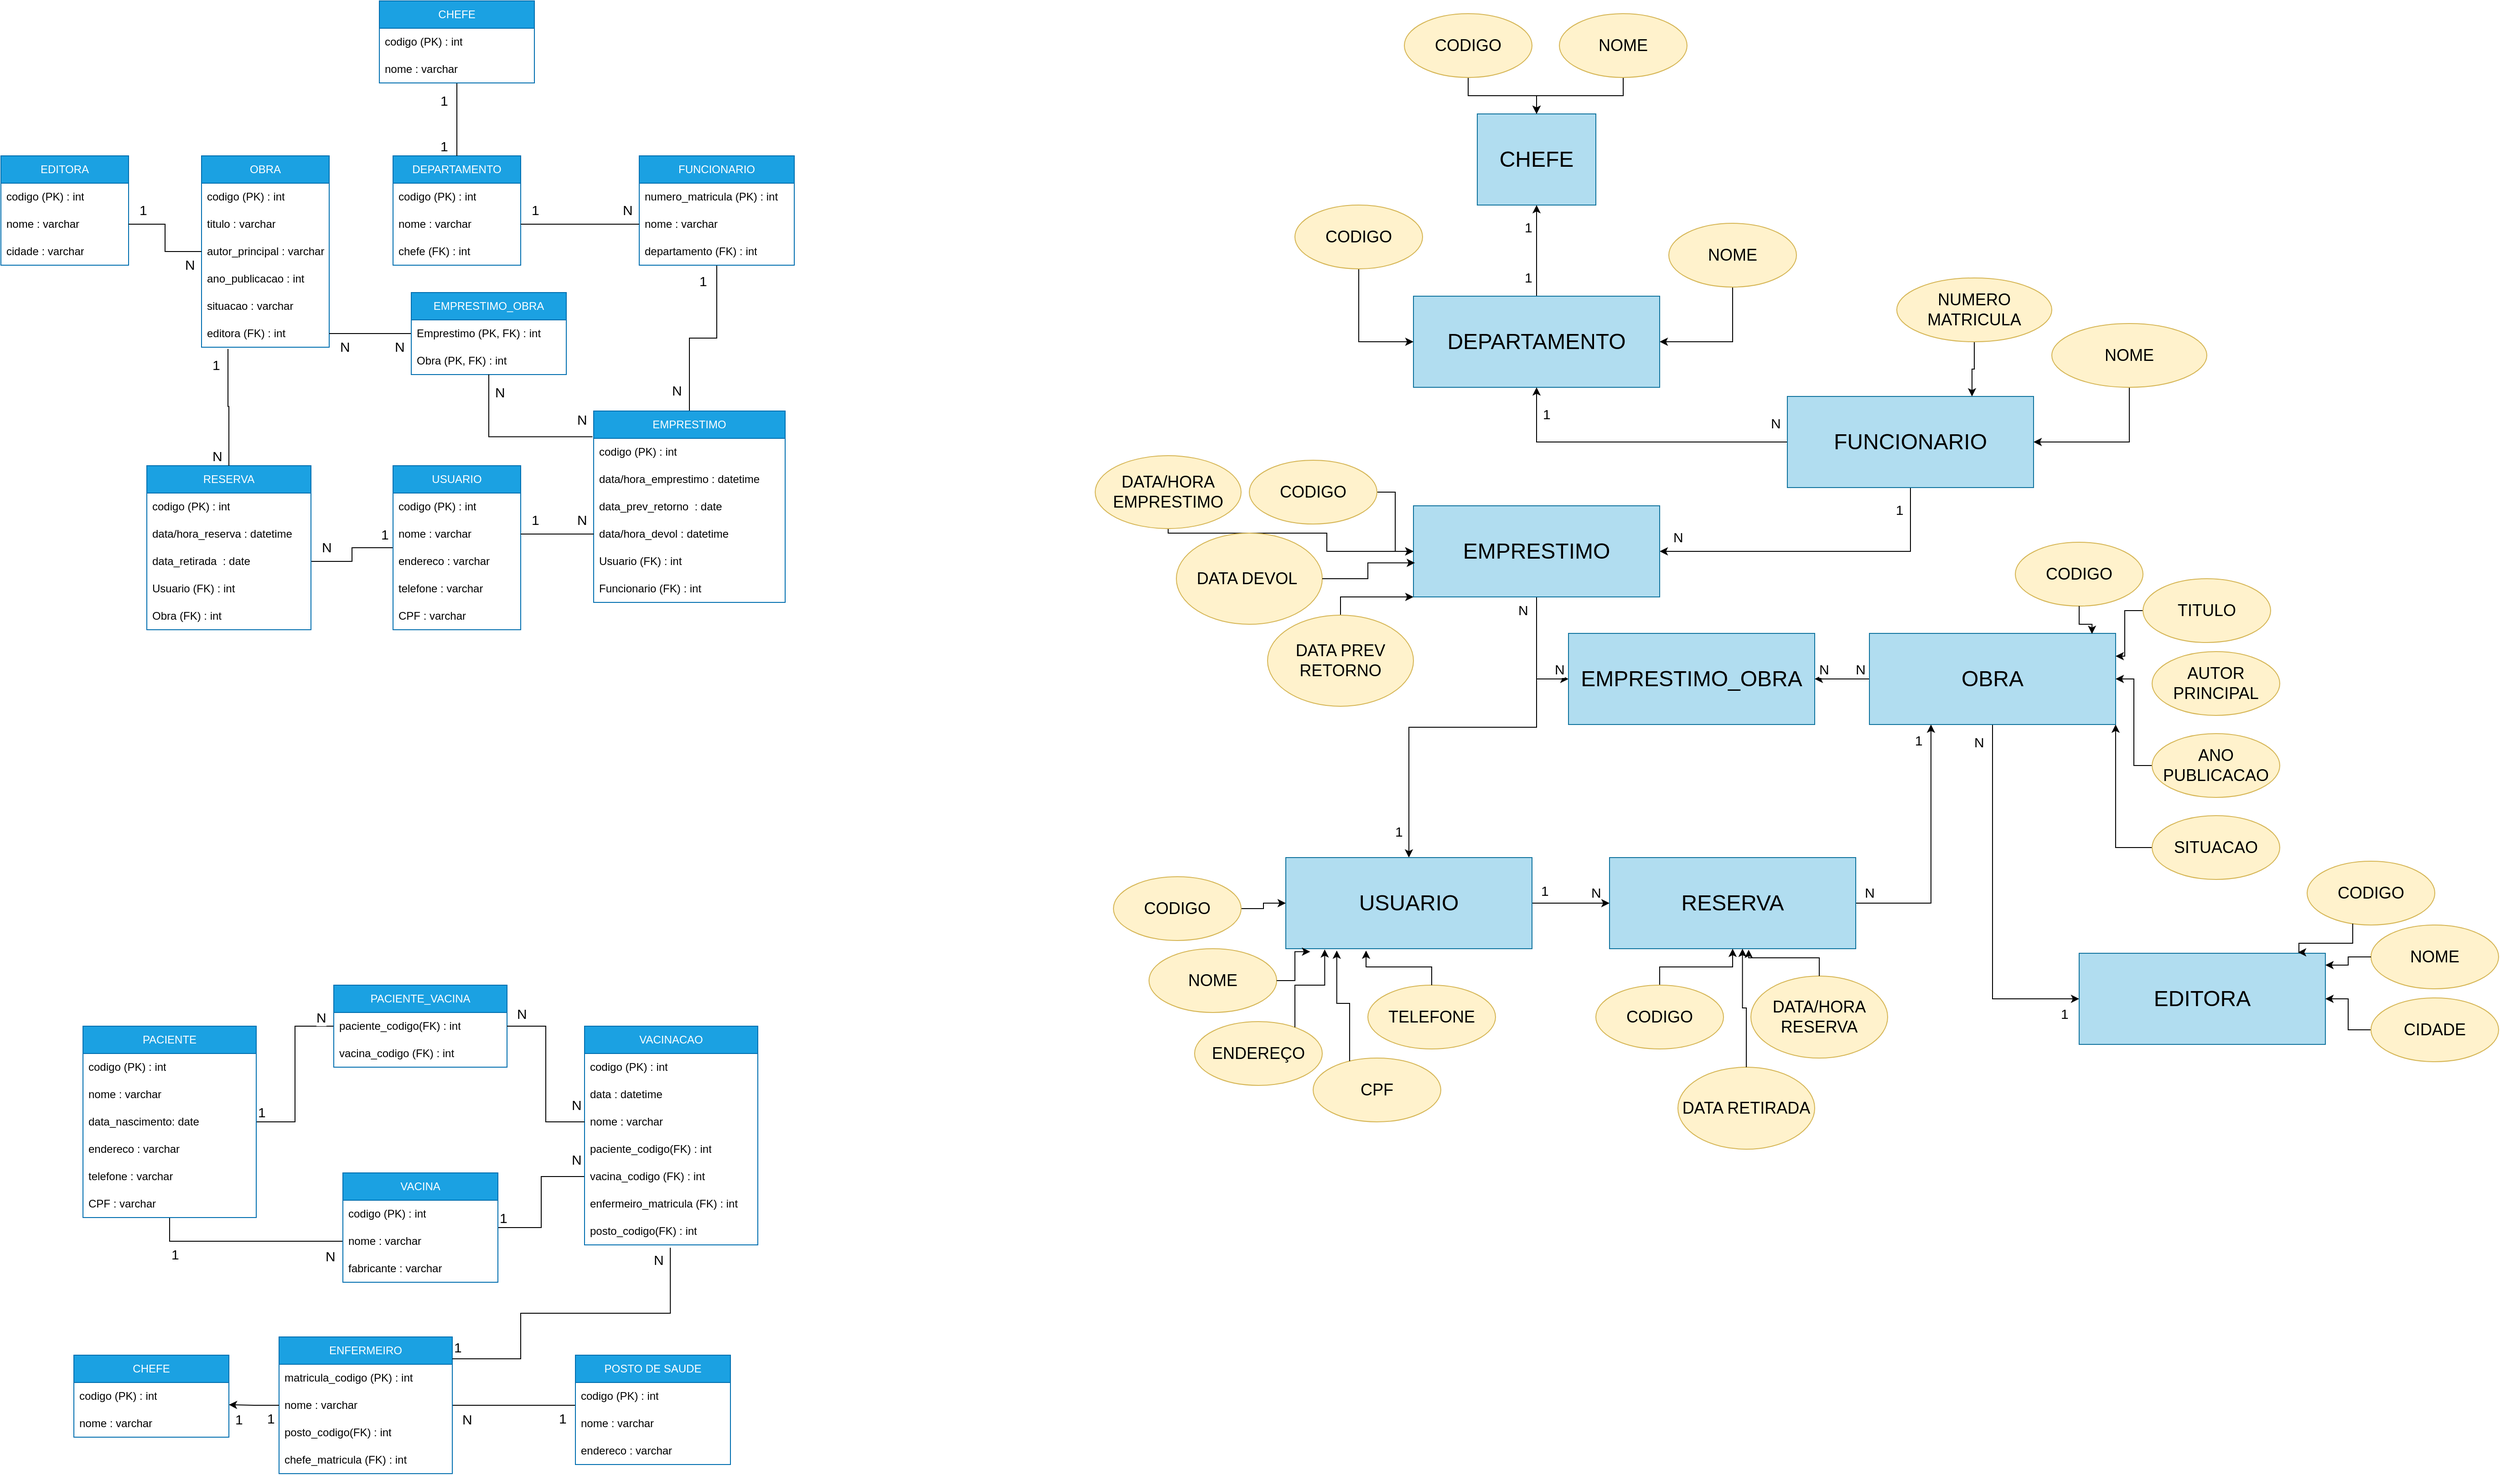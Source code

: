 <mxfile version="24.4.6" type="device">
  <diagram name="Página-1" id="-cu9P-KwuaBxFvMalGfa">
    <mxGraphModel dx="1071" dy="3131" grid="1" gridSize="10" guides="1" tooltips="1" connect="1" arrows="1" fold="1" page="1" pageScale="1" pageWidth="827" pageHeight="1169" math="0" shadow="0">
      <root>
        <mxCell id="0" />
        <mxCell id="1" parent="0" />
        <mxCell id="SKXU1txZGcmMUcYrsBVd-101" value="OBRA" style="swimlane;fontStyle=0;childLayout=stackLayout;horizontal=1;startSize=30;horizontalStack=0;resizeParent=1;resizeParentMax=0;resizeLast=0;collapsible=1;marginBottom=0;whiteSpace=wrap;html=1;fillColor=#1ba1e2;fontColor=#ffffff;strokeColor=#006EAF;" vertex="1" parent="1">
          <mxGeometry x="280" y="-1800" width="140" height="210" as="geometry" />
        </mxCell>
        <mxCell id="SKXU1txZGcmMUcYrsBVd-102" value="codigo (PK) : int" style="text;strokeColor=none;fillColor=none;align=left;verticalAlign=middle;spacingLeft=4;spacingRight=4;overflow=hidden;points=[[0,0.5],[1,0.5]];portConstraint=eastwest;rotatable=0;whiteSpace=wrap;html=1;" vertex="1" parent="SKXU1txZGcmMUcYrsBVd-101">
          <mxGeometry y="30" width="140" height="30" as="geometry" />
        </mxCell>
        <mxCell id="SKXU1txZGcmMUcYrsBVd-103" value="titulo : varchar" style="text;strokeColor=none;fillColor=none;align=left;verticalAlign=middle;spacingLeft=4;spacingRight=4;overflow=hidden;points=[[0,0.5],[1,0.5]];portConstraint=eastwest;rotatable=0;whiteSpace=wrap;html=1;" vertex="1" parent="SKXU1txZGcmMUcYrsBVd-101">
          <mxGeometry y="60" width="140" height="30" as="geometry" />
        </mxCell>
        <mxCell id="SKXU1txZGcmMUcYrsBVd-104" value="autor_principal : varchar" style="text;strokeColor=none;fillColor=none;align=left;verticalAlign=middle;spacingLeft=4;spacingRight=4;overflow=hidden;points=[[0,0.5],[1,0.5]];portConstraint=eastwest;rotatable=0;whiteSpace=wrap;html=1;" vertex="1" parent="SKXU1txZGcmMUcYrsBVd-101">
          <mxGeometry y="90" width="140" height="30" as="geometry" />
        </mxCell>
        <mxCell id="SKXU1txZGcmMUcYrsBVd-105" value="ano_publicacao : int" style="text;strokeColor=none;fillColor=none;align=left;verticalAlign=middle;spacingLeft=4;spacingRight=4;overflow=hidden;points=[[0,0.5],[1,0.5]];portConstraint=eastwest;rotatable=0;whiteSpace=wrap;html=1;" vertex="1" parent="SKXU1txZGcmMUcYrsBVd-101">
          <mxGeometry y="120" width="140" height="30" as="geometry" />
        </mxCell>
        <mxCell id="SKXU1txZGcmMUcYrsBVd-106" value="situacao : varchar" style="text;strokeColor=none;fillColor=none;align=left;verticalAlign=middle;spacingLeft=4;spacingRight=4;overflow=hidden;points=[[0,0.5],[1,0.5]];portConstraint=eastwest;rotatable=0;whiteSpace=wrap;html=1;" vertex="1" parent="SKXU1txZGcmMUcYrsBVd-101">
          <mxGeometry y="150" width="140" height="30" as="geometry" />
        </mxCell>
        <mxCell id="SKXU1txZGcmMUcYrsBVd-107" value="editora (FK) : int" style="text;strokeColor=none;fillColor=none;align=left;verticalAlign=middle;spacingLeft=4;spacingRight=4;overflow=hidden;points=[[0,0.5],[1,0.5]];portConstraint=eastwest;rotatable=0;whiteSpace=wrap;html=1;" vertex="1" parent="SKXU1txZGcmMUcYrsBVd-101">
          <mxGeometry y="180" width="140" height="30" as="geometry" />
        </mxCell>
        <mxCell id="SKXU1txZGcmMUcYrsBVd-108" value="EDITORA" style="swimlane;fontStyle=0;childLayout=stackLayout;horizontal=1;startSize=30;horizontalStack=0;resizeParent=1;resizeParentMax=0;resizeLast=0;collapsible=1;marginBottom=0;whiteSpace=wrap;html=1;fillColor=#1ba1e2;fontColor=#ffffff;strokeColor=#006EAF;" vertex="1" parent="1">
          <mxGeometry x="60" y="-1800" width="140" height="120" as="geometry" />
        </mxCell>
        <mxCell id="SKXU1txZGcmMUcYrsBVd-109" value="codigo (PK) : int" style="text;strokeColor=none;fillColor=none;align=left;verticalAlign=middle;spacingLeft=4;spacingRight=4;overflow=hidden;points=[[0,0.5],[1,0.5]];portConstraint=eastwest;rotatable=0;whiteSpace=wrap;html=1;" vertex="1" parent="SKXU1txZGcmMUcYrsBVd-108">
          <mxGeometry y="30" width="140" height="30" as="geometry" />
        </mxCell>
        <mxCell id="SKXU1txZGcmMUcYrsBVd-110" value="nome : varchar" style="text;strokeColor=none;fillColor=none;align=left;verticalAlign=middle;spacingLeft=4;spacingRight=4;overflow=hidden;points=[[0,0.5],[1,0.5]];portConstraint=eastwest;rotatable=0;whiteSpace=wrap;html=1;" vertex="1" parent="SKXU1txZGcmMUcYrsBVd-108">
          <mxGeometry y="60" width="140" height="30" as="geometry" />
        </mxCell>
        <mxCell id="SKXU1txZGcmMUcYrsBVd-111" value="cidade : varchar" style="text;strokeColor=none;fillColor=none;align=left;verticalAlign=middle;spacingLeft=4;spacingRight=4;overflow=hidden;points=[[0,0.5],[1,0.5]];portConstraint=eastwest;rotatable=0;whiteSpace=wrap;html=1;" vertex="1" parent="SKXU1txZGcmMUcYrsBVd-108">
          <mxGeometry y="90" width="140" height="30" as="geometry" />
        </mxCell>
        <mxCell id="SKXU1txZGcmMUcYrsBVd-112" value="DEPARTAMENTO" style="swimlane;fontStyle=0;childLayout=stackLayout;horizontal=1;startSize=30;horizontalStack=0;resizeParent=1;resizeParentMax=0;resizeLast=0;collapsible=1;marginBottom=0;whiteSpace=wrap;html=1;fillColor=#1ba1e2;fontColor=#ffffff;strokeColor=#006EAF;" vertex="1" parent="1">
          <mxGeometry x="490" y="-1800" width="140" height="120" as="geometry" />
        </mxCell>
        <mxCell id="SKXU1txZGcmMUcYrsBVd-113" value="codigo (PK) : int" style="text;strokeColor=none;fillColor=none;align=left;verticalAlign=middle;spacingLeft=4;spacingRight=4;overflow=hidden;points=[[0,0.5],[1,0.5]];portConstraint=eastwest;rotatable=0;whiteSpace=wrap;html=1;" vertex="1" parent="SKXU1txZGcmMUcYrsBVd-112">
          <mxGeometry y="30" width="140" height="30" as="geometry" />
        </mxCell>
        <mxCell id="SKXU1txZGcmMUcYrsBVd-114" value="nome : varchar" style="text;strokeColor=none;fillColor=none;align=left;verticalAlign=middle;spacingLeft=4;spacingRight=4;overflow=hidden;points=[[0,0.5],[1,0.5]];portConstraint=eastwest;rotatable=0;whiteSpace=wrap;html=1;" vertex="1" parent="SKXU1txZGcmMUcYrsBVd-112">
          <mxGeometry y="60" width="140" height="30" as="geometry" />
        </mxCell>
        <mxCell id="SKXU1txZGcmMUcYrsBVd-115" value="chefe (FK) : int" style="text;strokeColor=none;fillColor=none;align=left;verticalAlign=middle;spacingLeft=4;spacingRight=4;overflow=hidden;points=[[0,0.5],[1,0.5]];portConstraint=eastwest;rotatable=0;whiteSpace=wrap;html=1;" vertex="1" parent="SKXU1txZGcmMUcYrsBVd-112">
          <mxGeometry y="90" width="140" height="30" as="geometry" />
        </mxCell>
        <mxCell id="SKXU1txZGcmMUcYrsBVd-116" style="edgeStyle=orthogonalEdgeStyle;rounded=0;orthogonalLoop=1;jettySize=auto;html=1;entryX=0.5;entryY=0;entryDx=0;entryDy=0;endArrow=none;endFill=0;" edge="1" parent="1" source="SKXU1txZGcmMUcYrsBVd-117" target="SKXU1txZGcmMUcYrsBVd-128">
          <mxGeometry relative="1" as="geometry" />
        </mxCell>
        <mxCell id="SKXU1txZGcmMUcYrsBVd-117" value="FUNCIONARIO" style="swimlane;fontStyle=0;childLayout=stackLayout;horizontal=1;startSize=30;horizontalStack=0;resizeParent=1;resizeParentMax=0;resizeLast=0;collapsible=1;marginBottom=0;whiteSpace=wrap;html=1;fillColor=#1ba1e2;strokeColor=#006EAF;fontColor=#ffffff;" vertex="1" parent="1">
          <mxGeometry x="760" y="-1800" width="170" height="120" as="geometry" />
        </mxCell>
        <mxCell id="SKXU1txZGcmMUcYrsBVd-118" value="numero_matricula (PK) : int" style="text;strokeColor=none;fillColor=none;align=left;verticalAlign=middle;spacingLeft=4;spacingRight=4;overflow=hidden;points=[[0,0.5],[1,0.5]];portConstraint=eastwest;rotatable=0;whiteSpace=wrap;html=1;" vertex="1" parent="SKXU1txZGcmMUcYrsBVd-117">
          <mxGeometry y="30" width="170" height="30" as="geometry" />
        </mxCell>
        <mxCell id="SKXU1txZGcmMUcYrsBVd-119" value="nome : varchar" style="text;strokeColor=none;fillColor=none;align=left;verticalAlign=middle;spacingLeft=4;spacingRight=4;overflow=hidden;points=[[0,0.5],[1,0.5]];portConstraint=eastwest;rotatable=0;whiteSpace=wrap;html=1;" vertex="1" parent="SKXU1txZGcmMUcYrsBVd-117">
          <mxGeometry y="60" width="170" height="30" as="geometry" />
        </mxCell>
        <mxCell id="SKXU1txZGcmMUcYrsBVd-120" value="departamento (FK) : int" style="text;strokeColor=none;fillColor=none;align=left;verticalAlign=middle;spacingLeft=4;spacingRight=4;overflow=hidden;points=[[0,0.5],[1,0.5]];portConstraint=eastwest;rotatable=0;whiteSpace=wrap;html=1;" vertex="1" parent="SKXU1txZGcmMUcYrsBVd-117">
          <mxGeometry y="90" width="170" height="30" as="geometry" />
        </mxCell>
        <mxCell id="SKXU1txZGcmMUcYrsBVd-121" style="edgeStyle=orthogonalEdgeStyle;rounded=0;orthogonalLoop=1;jettySize=auto;html=1;entryX=1;entryY=0.5;entryDx=0;entryDy=0;endArrow=none;endFill=0;" edge="1" parent="1" source="SKXU1txZGcmMUcYrsBVd-122" target="SKXU1txZGcmMUcYrsBVd-146">
          <mxGeometry relative="1" as="geometry" />
        </mxCell>
        <mxCell id="SKXU1txZGcmMUcYrsBVd-122" value="USUARIO" style="swimlane;fontStyle=0;childLayout=stackLayout;horizontal=1;startSize=30;horizontalStack=0;resizeParent=1;resizeParentMax=0;resizeLast=0;collapsible=1;marginBottom=0;whiteSpace=wrap;html=1;fillColor=#1ba1e2;fontColor=#ffffff;strokeColor=#006EAF;" vertex="1" parent="1">
          <mxGeometry x="490" y="-1460" width="140" height="180" as="geometry" />
        </mxCell>
        <mxCell id="SKXU1txZGcmMUcYrsBVd-123" value="codigo (PK) : int" style="text;strokeColor=none;fillColor=none;align=left;verticalAlign=middle;spacingLeft=4;spacingRight=4;overflow=hidden;points=[[0,0.5],[1,0.5]];portConstraint=eastwest;rotatable=0;whiteSpace=wrap;html=1;" vertex="1" parent="SKXU1txZGcmMUcYrsBVd-122">
          <mxGeometry y="30" width="140" height="30" as="geometry" />
        </mxCell>
        <mxCell id="SKXU1txZGcmMUcYrsBVd-124" value="nome : varchar" style="text;strokeColor=none;fillColor=none;align=left;verticalAlign=middle;spacingLeft=4;spacingRight=4;overflow=hidden;points=[[0,0.5],[1,0.5]];portConstraint=eastwest;rotatable=0;whiteSpace=wrap;html=1;" vertex="1" parent="SKXU1txZGcmMUcYrsBVd-122">
          <mxGeometry y="60" width="140" height="30" as="geometry" />
        </mxCell>
        <mxCell id="SKXU1txZGcmMUcYrsBVd-125" value="endereco : varchar" style="text;strokeColor=none;fillColor=none;align=left;verticalAlign=middle;spacingLeft=4;spacingRight=4;overflow=hidden;points=[[0,0.5],[1,0.5]];portConstraint=eastwest;rotatable=0;whiteSpace=wrap;html=1;" vertex="1" parent="SKXU1txZGcmMUcYrsBVd-122">
          <mxGeometry y="90" width="140" height="30" as="geometry" />
        </mxCell>
        <mxCell id="SKXU1txZGcmMUcYrsBVd-126" value="telefone : varchar" style="text;strokeColor=none;fillColor=none;align=left;verticalAlign=middle;spacingLeft=4;spacingRight=4;overflow=hidden;points=[[0,0.5],[1,0.5]];portConstraint=eastwest;rotatable=0;whiteSpace=wrap;html=1;" vertex="1" parent="SKXU1txZGcmMUcYrsBVd-122">
          <mxGeometry y="120" width="140" height="30" as="geometry" />
        </mxCell>
        <mxCell id="SKXU1txZGcmMUcYrsBVd-127" value="CPF : varchar" style="text;strokeColor=none;fillColor=none;align=left;verticalAlign=middle;spacingLeft=4;spacingRight=4;overflow=hidden;points=[[0,0.5],[1,0.5]];portConstraint=eastwest;rotatable=0;whiteSpace=wrap;html=1;" vertex="1" parent="SKXU1txZGcmMUcYrsBVd-122">
          <mxGeometry y="150" width="140" height="30" as="geometry" />
        </mxCell>
        <mxCell id="SKXU1txZGcmMUcYrsBVd-128" value="EMPRESTIMO" style="swimlane;fontStyle=0;childLayout=stackLayout;horizontal=1;startSize=30;horizontalStack=0;resizeParent=1;resizeParentMax=0;resizeLast=0;collapsible=1;marginBottom=0;whiteSpace=wrap;html=1;fillColor=#1ba1e2;fontColor=#ffffff;strokeColor=#006EAF;" vertex="1" parent="1">
          <mxGeometry x="710" y="-1520" width="210" height="210" as="geometry" />
        </mxCell>
        <mxCell id="SKXU1txZGcmMUcYrsBVd-129" value="codigo (PK) : int" style="text;strokeColor=none;fillColor=none;align=left;verticalAlign=middle;spacingLeft=4;spacingRight=4;overflow=hidden;points=[[0,0.5],[1,0.5]];portConstraint=eastwest;rotatable=0;whiteSpace=wrap;html=1;" vertex="1" parent="SKXU1txZGcmMUcYrsBVd-128">
          <mxGeometry y="30" width="210" height="30" as="geometry" />
        </mxCell>
        <mxCell id="SKXU1txZGcmMUcYrsBVd-130" value="data/hora_emprestimo : datetime" style="text;strokeColor=none;fillColor=none;align=left;verticalAlign=middle;spacingLeft=4;spacingRight=4;overflow=hidden;points=[[0,0.5],[1,0.5]];portConstraint=eastwest;rotatable=0;whiteSpace=wrap;html=1;" vertex="1" parent="SKXU1txZGcmMUcYrsBVd-128">
          <mxGeometry y="60" width="210" height="30" as="geometry" />
        </mxCell>
        <mxCell id="SKXU1txZGcmMUcYrsBVd-131" value="data_prev_retorno&amp;nbsp; : date" style="text;strokeColor=none;fillColor=none;align=left;verticalAlign=middle;spacingLeft=4;spacingRight=4;overflow=hidden;points=[[0,0.5],[1,0.5]];portConstraint=eastwest;rotatable=0;whiteSpace=wrap;html=1;" vertex="1" parent="SKXU1txZGcmMUcYrsBVd-128">
          <mxGeometry y="90" width="210" height="30" as="geometry" />
        </mxCell>
        <mxCell id="SKXU1txZGcmMUcYrsBVd-132" value="data/hora_devol : datetime" style="text;strokeColor=none;fillColor=none;align=left;verticalAlign=middle;spacingLeft=4;spacingRight=4;overflow=hidden;points=[[0,0.5],[1,0.5]];portConstraint=eastwest;rotatable=0;whiteSpace=wrap;html=1;" vertex="1" parent="SKXU1txZGcmMUcYrsBVd-128">
          <mxGeometry y="120" width="210" height="30" as="geometry" />
        </mxCell>
        <mxCell id="SKXU1txZGcmMUcYrsBVd-133" value="Usuario (FK) : int" style="text;strokeColor=none;fillColor=none;align=left;verticalAlign=middle;spacingLeft=4;spacingRight=4;overflow=hidden;points=[[0,0.5],[1,0.5]];portConstraint=eastwest;rotatable=0;whiteSpace=wrap;html=1;" vertex="1" parent="SKXU1txZGcmMUcYrsBVd-128">
          <mxGeometry y="150" width="210" height="30" as="geometry" />
        </mxCell>
        <mxCell id="SKXU1txZGcmMUcYrsBVd-134" value="Funcionario (FK) : int" style="text;strokeColor=none;fillColor=none;align=left;verticalAlign=middle;spacingLeft=4;spacingRight=4;overflow=hidden;points=[[0,0.5],[1,0.5]];portConstraint=eastwest;rotatable=0;whiteSpace=wrap;html=1;" vertex="1" parent="SKXU1txZGcmMUcYrsBVd-128">
          <mxGeometry y="180" width="210" height="30" as="geometry" />
        </mxCell>
        <mxCell id="SKXU1txZGcmMUcYrsBVd-135" style="edgeStyle=orthogonalEdgeStyle;rounded=0;orthogonalLoop=1;jettySize=auto;html=1;endArrow=none;endFill=0;" edge="1" parent="1" source="SKXU1txZGcmMUcYrsBVd-136" target="SKXU1txZGcmMUcYrsBVd-112">
          <mxGeometry relative="1" as="geometry" />
        </mxCell>
        <mxCell id="SKXU1txZGcmMUcYrsBVd-136" value="CHEFE" style="swimlane;fontStyle=0;childLayout=stackLayout;horizontal=1;startSize=30;horizontalStack=0;resizeParent=1;resizeParentMax=0;resizeLast=0;collapsible=1;marginBottom=0;whiteSpace=wrap;html=1;fillColor=#1ba1e2;fontColor=#ffffff;strokeColor=#006EAF;" vertex="1" parent="1">
          <mxGeometry x="475" y="-1970" width="170" height="90" as="geometry" />
        </mxCell>
        <mxCell id="SKXU1txZGcmMUcYrsBVd-137" value="codigo (PK) : int" style="text;strokeColor=none;fillColor=none;align=left;verticalAlign=middle;spacingLeft=4;spacingRight=4;overflow=hidden;points=[[0,0.5],[1,0.5]];portConstraint=eastwest;rotatable=0;whiteSpace=wrap;html=1;" vertex="1" parent="SKXU1txZGcmMUcYrsBVd-136">
          <mxGeometry y="30" width="170" height="30" as="geometry" />
        </mxCell>
        <mxCell id="SKXU1txZGcmMUcYrsBVd-138" value="nome : varchar" style="text;strokeColor=none;fillColor=none;align=left;verticalAlign=middle;spacingLeft=4;spacingRight=4;overflow=hidden;points=[[0,0.5],[1,0.5]];portConstraint=eastwest;rotatable=0;whiteSpace=wrap;html=1;" vertex="1" parent="SKXU1txZGcmMUcYrsBVd-136">
          <mxGeometry y="60" width="170" height="30" as="geometry" />
        </mxCell>
        <mxCell id="SKXU1txZGcmMUcYrsBVd-139" style="edgeStyle=orthogonalEdgeStyle;rounded=0;orthogonalLoop=1;jettySize=auto;html=1;endArrow=none;endFill=0;" edge="1" parent="1" source="SKXU1txZGcmMUcYrsBVd-140" target="SKXU1txZGcmMUcYrsBVd-107">
          <mxGeometry relative="1" as="geometry" />
        </mxCell>
        <mxCell id="SKXU1txZGcmMUcYrsBVd-140" value="EMPRESTIMO_OBRA" style="swimlane;fontStyle=0;childLayout=stackLayout;horizontal=1;startSize=30;horizontalStack=0;resizeParent=1;resizeParentMax=0;resizeLast=0;collapsible=1;marginBottom=0;whiteSpace=wrap;html=1;fillColor=#1ba1e2;fontColor=#ffffff;strokeColor=#006EAF;" vertex="1" parent="1">
          <mxGeometry x="510" y="-1650" width="170" height="90" as="geometry" />
        </mxCell>
        <mxCell id="SKXU1txZGcmMUcYrsBVd-141" value="Emprestimo (PK, FK) : int" style="text;strokeColor=none;fillColor=none;align=left;verticalAlign=middle;spacingLeft=4;spacingRight=4;overflow=hidden;points=[[0,0.5],[1,0.5]];portConstraint=eastwest;rotatable=0;whiteSpace=wrap;html=1;" vertex="1" parent="SKXU1txZGcmMUcYrsBVd-140">
          <mxGeometry y="30" width="170" height="30" as="geometry" />
        </mxCell>
        <mxCell id="SKXU1txZGcmMUcYrsBVd-142" value="Obra (PK, FK) : int" style="text;strokeColor=none;fillColor=none;align=left;verticalAlign=middle;spacingLeft=4;spacingRight=4;overflow=hidden;points=[[0,0.5],[1,0.5]];portConstraint=eastwest;rotatable=0;whiteSpace=wrap;html=1;" vertex="1" parent="SKXU1txZGcmMUcYrsBVd-140">
          <mxGeometry y="60" width="170" height="30" as="geometry" />
        </mxCell>
        <mxCell id="SKXU1txZGcmMUcYrsBVd-143" value="RESERVA" style="swimlane;fontStyle=0;childLayout=stackLayout;horizontal=1;startSize=30;horizontalStack=0;resizeParent=1;resizeParentMax=0;resizeLast=0;collapsible=1;marginBottom=0;whiteSpace=wrap;html=1;fillColor=#1ba1e2;fontColor=#ffffff;strokeColor=#006EAF;" vertex="1" parent="1">
          <mxGeometry x="220" y="-1460" width="180" height="180" as="geometry" />
        </mxCell>
        <mxCell id="SKXU1txZGcmMUcYrsBVd-144" value="codigo (PK) : int" style="text;strokeColor=none;fillColor=none;align=left;verticalAlign=middle;spacingLeft=4;spacingRight=4;overflow=hidden;points=[[0,0.5],[1,0.5]];portConstraint=eastwest;rotatable=0;whiteSpace=wrap;html=1;" vertex="1" parent="SKXU1txZGcmMUcYrsBVd-143">
          <mxGeometry y="30" width="180" height="30" as="geometry" />
        </mxCell>
        <mxCell id="SKXU1txZGcmMUcYrsBVd-145" value="data/hora_reserva : datetime" style="text;strokeColor=none;fillColor=none;align=left;verticalAlign=middle;spacingLeft=4;spacingRight=4;overflow=hidden;points=[[0,0.5],[1,0.5]];portConstraint=eastwest;rotatable=0;whiteSpace=wrap;html=1;" vertex="1" parent="SKXU1txZGcmMUcYrsBVd-143">
          <mxGeometry y="60" width="180" height="30" as="geometry" />
        </mxCell>
        <mxCell id="SKXU1txZGcmMUcYrsBVd-146" value="data_retirada&amp;nbsp; : date" style="text;strokeColor=none;fillColor=none;align=left;verticalAlign=middle;spacingLeft=4;spacingRight=4;overflow=hidden;points=[[0,0.5],[1,0.5]];portConstraint=eastwest;rotatable=0;whiteSpace=wrap;html=1;" vertex="1" parent="SKXU1txZGcmMUcYrsBVd-143">
          <mxGeometry y="90" width="180" height="30" as="geometry" />
        </mxCell>
        <mxCell id="SKXU1txZGcmMUcYrsBVd-147" value="Usuario (FK) : int" style="text;strokeColor=none;fillColor=none;align=left;verticalAlign=middle;spacingLeft=4;spacingRight=4;overflow=hidden;points=[[0,0.5],[1,0.5]];portConstraint=eastwest;rotatable=0;whiteSpace=wrap;html=1;" vertex="1" parent="SKXU1txZGcmMUcYrsBVd-143">
          <mxGeometry y="120" width="180" height="30" as="geometry" />
        </mxCell>
        <mxCell id="SKXU1txZGcmMUcYrsBVd-148" value="Obra (FK) : int" style="text;strokeColor=none;fillColor=none;align=left;verticalAlign=middle;spacingLeft=4;spacingRight=4;overflow=hidden;points=[[0,0.5],[1,0.5]];portConstraint=eastwest;rotatable=0;whiteSpace=wrap;html=1;" vertex="1" parent="SKXU1txZGcmMUcYrsBVd-143">
          <mxGeometry y="150" width="180" height="30" as="geometry" />
        </mxCell>
        <mxCell id="SKXU1txZGcmMUcYrsBVd-149" value="" style="endArrow=none;endFill=0;html=1;edgeStyle=orthogonalEdgeStyle;align=left;verticalAlign=top;rounded=0;exitX=1;exitY=0.5;exitDx=0;exitDy=0;entryX=0;entryY=0.5;entryDx=0;entryDy=0;" edge="1" parent="1" source="SKXU1txZGcmMUcYrsBVd-110" target="SKXU1txZGcmMUcYrsBVd-104">
          <mxGeometry x="-1" relative="1" as="geometry">
            <mxPoint x="350" y="-1550" as="sourcePoint" />
            <mxPoint x="510" y="-1550" as="targetPoint" />
          </mxGeometry>
        </mxCell>
        <mxCell id="SKXU1txZGcmMUcYrsBVd-150" value="N" style="edgeLabel;resizable=0;html=1;align=left;verticalAlign=bottom;fontSize=15;" connectable="0" vertex="1" parent="1">
          <mxGeometry x="260" y="-1670" as="geometry" />
        </mxCell>
        <mxCell id="SKXU1txZGcmMUcYrsBVd-151" value="1" style="edgeLabel;resizable=0;html=1;align=left;verticalAlign=bottom;fontSize=15;" connectable="0" vertex="1" parent="1">
          <mxGeometry x="210" y="-1730" as="geometry" />
        </mxCell>
        <mxCell id="SKXU1txZGcmMUcYrsBVd-152" value="" style="endArrow=none;endFill=0;html=1;edgeStyle=orthogonalEdgeStyle;align=left;verticalAlign=top;rounded=0;exitX=1;exitY=0.5;exitDx=0;exitDy=0;entryX=0;entryY=0.5;entryDx=0;entryDy=0;" edge="1" parent="1" source="SKXU1txZGcmMUcYrsBVd-114" target="SKXU1txZGcmMUcYrsBVd-119">
          <mxGeometry x="-1" relative="1" as="geometry">
            <mxPoint x="660" y="-1755" as="sourcePoint" />
            <mxPoint x="740" y="-1725" as="targetPoint" />
          </mxGeometry>
        </mxCell>
        <mxCell id="SKXU1txZGcmMUcYrsBVd-153" value="1" style="edgeLabel;resizable=0;html=1;align=left;verticalAlign=bottom;fontSize=15;" connectable="0" vertex="1" parent="1">
          <mxGeometry x="640" y="-1730" as="geometry" />
        </mxCell>
        <mxCell id="SKXU1txZGcmMUcYrsBVd-154" value="N" style="edgeLabel;resizable=0;html=1;align=left;verticalAlign=bottom;fontSize=15;" connectable="0" vertex="1" parent="1">
          <mxGeometry x="740" y="-1730" as="geometry" />
        </mxCell>
        <mxCell id="SKXU1txZGcmMUcYrsBVd-155" value="1" style="edgeLabel;resizable=0;html=1;align=left;verticalAlign=bottom;fontSize=15;" connectable="0" vertex="1" parent="1">
          <mxGeometry x="540" y="-1850" as="geometry" />
        </mxCell>
        <mxCell id="SKXU1txZGcmMUcYrsBVd-156" value="1" style="edgeLabel;resizable=0;html=1;align=left;verticalAlign=bottom;fontSize=15;" connectable="0" vertex="1" parent="1">
          <mxGeometry x="540" y="-1800" as="geometry" />
        </mxCell>
        <mxCell id="SKXU1txZGcmMUcYrsBVd-157" style="edgeStyle=orthogonalEdgeStyle;rounded=0;orthogonalLoop=1;jettySize=auto;html=1;entryX=0;entryY=0.5;entryDx=0;entryDy=0;endArrow=none;endFill=0;" edge="1" parent="1" source="SKXU1txZGcmMUcYrsBVd-124" target="SKXU1txZGcmMUcYrsBVd-132">
          <mxGeometry relative="1" as="geometry" />
        </mxCell>
        <mxCell id="SKXU1txZGcmMUcYrsBVd-158" value="1" style="edgeLabel;resizable=0;html=1;align=left;verticalAlign=bottom;fontSize=15;" connectable="0" vertex="1" parent="1">
          <mxGeometry x="640" y="-1390" as="geometry" />
        </mxCell>
        <mxCell id="SKXU1txZGcmMUcYrsBVd-159" value="N" style="edgeLabel;resizable=0;html=1;align=left;verticalAlign=bottom;fontSize=15;" connectable="0" vertex="1" parent="1">
          <mxGeometry x="690" y="-1390" as="geometry" />
        </mxCell>
        <mxCell id="SKXU1txZGcmMUcYrsBVd-160" value="1" style="edgeLabel;resizable=0;html=1;align=left;verticalAlign=bottom;fontSize=15;" connectable="0" vertex="1" parent="1">
          <mxGeometry x="650" y="-1720" as="geometry">
            <mxPoint x="174" y="68" as="offset" />
          </mxGeometry>
        </mxCell>
        <mxCell id="SKXU1txZGcmMUcYrsBVd-161" value="N" style="edgeLabel;resizable=0;html=1;align=left;verticalAlign=bottom;fontSize=15;" connectable="0" vertex="1" parent="1">
          <mxGeometry x="750" y="-1720" as="geometry">
            <mxPoint x="44" y="188" as="offset" />
          </mxGeometry>
        </mxCell>
        <mxCell id="SKXU1txZGcmMUcYrsBVd-162" value="N" style="edgeLabel;resizable=0;html=1;align=left;verticalAlign=bottom;fontSize=15;" connectable="0" vertex="1" parent="1">
          <mxGeometry x="690" y="-1500" as="geometry" />
        </mxCell>
        <mxCell id="SKXU1txZGcmMUcYrsBVd-163" value="N" style="edgeLabel;resizable=0;html=1;align=left;verticalAlign=bottom;fontSize=15;" connectable="0" vertex="1" parent="1">
          <mxGeometry x="430" y="-1580" as="geometry" />
        </mxCell>
        <mxCell id="SKXU1txZGcmMUcYrsBVd-164" value="1" style="edgeLabel;resizable=0;html=1;align=left;verticalAlign=bottom;fontSize=15;" connectable="0" vertex="1" parent="1">
          <mxGeometry x="475" y="-1374" as="geometry" />
        </mxCell>
        <mxCell id="SKXU1txZGcmMUcYrsBVd-165" value="N" style="edgeLabel;resizable=0;html=1;align=left;verticalAlign=bottom;fontSize=15;" connectable="0" vertex="1" parent="1">
          <mxGeometry x="410" y="-1360" as="geometry" />
        </mxCell>
        <mxCell id="SKXU1txZGcmMUcYrsBVd-166" style="edgeStyle=orthogonalEdgeStyle;rounded=0;orthogonalLoop=1;jettySize=auto;html=1;endArrow=none;endFill=0;entryX=0.21;entryY=1.064;entryDx=0;entryDy=0;entryPerimeter=0;" edge="1" parent="1" source="SKXU1txZGcmMUcYrsBVd-143" target="SKXU1txZGcmMUcYrsBVd-107">
          <mxGeometry relative="1" as="geometry">
            <mxPoint x="310" y="-1580" as="targetPoint" />
            <Array as="points">
              <mxPoint x="310" y="-1525" />
              <mxPoint x="309" y="-1525" />
              <mxPoint x="309" y="-1588" />
            </Array>
          </mxGeometry>
        </mxCell>
        <mxCell id="SKXU1txZGcmMUcYrsBVd-167" value="1" style="edgeLabel;resizable=0;html=1;align=left;verticalAlign=bottom;fontSize=15;" connectable="0" vertex="1" parent="1">
          <mxGeometry x="290" y="-1560" as="geometry" />
        </mxCell>
        <mxCell id="SKXU1txZGcmMUcYrsBVd-168" value="N" style="edgeLabel;resizable=0;html=1;align=left;verticalAlign=bottom;fontSize=15;" connectable="0" vertex="1" parent="1">
          <mxGeometry x="290" y="-1460" as="geometry" />
        </mxCell>
        <mxCell id="SKXU1txZGcmMUcYrsBVd-169" style="edgeStyle=orthogonalEdgeStyle;rounded=0;orthogonalLoop=1;jettySize=auto;html=1;entryX=-0.006;entryY=-0.06;entryDx=0;entryDy=0;entryPerimeter=0;endArrow=none;endFill=0;" edge="1" parent="1" source="SKXU1txZGcmMUcYrsBVd-140" target="SKXU1txZGcmMUcYrsBVd-129">
          <mxGeometry relative="1" as="geometry" />
        </mxCell>
        <mxCell id="SKXU1txZGcmMUcYrsBVd-170" value="N" style="edgeLabel;resizable=0;html=1;align=left;verticalAlign=bottom;fontSize=15;" connectable="0" vertex="1" parent="1">
          <mxGeometry x="490" y="-1580" as="geometry" />
        </mxCell>
        <mxCell id="SKXU1txZGcmMUcYrsBVd-171" value="N" style="edgeLabel;resizable=0;html=1;align=left;verticalAlign=bottom;fontSize=15;" connectable="0" vertex="1" parent="1">
          <mxGeometry x="600" y="-1530" as="geometry" />
        </mxCell>
        <mxCell id="SKXU1txZGcmMUcYrsBVd-172" value="&lt;font style=&quot;font-size: 24px;&quot;&gt;CHEFE&lt;/font&gt;" style="html=1;whiteSpace=wrap;fillColor=#b1ddf0;strokeColor=#10739e;" vertex="1" parent="1">
          <mxGeometry x="1679" y="-1846" width="130" height="100" as="geometry" />
        </mxCell>
        <mxCell id="SKXU1txZGcmMUcYrsBVd-175" style="edgeStyle=orthogonalEdgeStyle;rounded=0;orthogonalLoop=1;jettySize=auto;html=1;" edge="1" parent="1" source="SKXU1txZGcmMUcYrsBVd-173" target="SKXU1txZGcmMUcYrsBVd-172">
          <mxGeometry relative="1" as="geometry" />
        </mxCell>
        <mxCell id="SKXU1txZGcmMUcYrsBVd-173" value="&lt;font style=&quot;font-size: 18px;&quot;&gt;CODIGO&lt;/font&gt;" style="ellipse;whiteSpace=wrap;html=1;fillColor=#fff2cc;strokeColor=#d6b656;" vertex="1" parent="1">
          <mxGeometry x="1599" y="-1956" width="140" height="70" as="geometry" />
        </mxCell>
        <mxCell id="SKXU1txZGcmMUcYrsBVd-176" style="edgeStyle=orthogonalEdgeStyle;rounded=0;orthogonalLoop=1;jettySize=auto;html=1;entryX=0.5;entryY=0;entryDx=0;entryDy=0;" edge="1" parent="1" source="SKXU1txZGcmMUcYrsBVd-174" target="SKXU1txZGcmMUcYrsBVd-172">
          <mxGeometry relative="1" as="geometry" />
        </mxCell>
        <mxCell id="SKXU1txZGcmMUcYrsBVd-174" value="&lt;font style=&quot;font-size: 18px;&quot;&gt;NOME&lt;/font&gt;" style="ellipse;whiteSpace=wrap;html=1;fillColor=#fff2cc;strokeColor=#d6b656;" vertex="1" parent="1">
          <mxGeometry x="1769" y="-1956" width="140" height="70" as="geometry" />
        </mxCell>
        <mxCell id="SKXU1txZGcmMUcYrsBVd-182" style="edgeStyle=orthogonalEdgeStyle;rounded=0;orthogonalLoop=1;jettySize=auto;html=1;entryX=0.5;entryY=1;entryDx=0;entryDy=0;" edge="1" parent="1" source="SKXU1txZGcmMUcYrsBVd-177" target="SKXU1txZGcmMUcYrsBVd-172">
          <mxGeometry relative="1" as="geometry" />
        </mxCell>
        <mxCell id="SKXU1txZGcmMUcYrsBVd-177" value="&lt;span style=&quot;font-size: 24px;&quot;&gt;DEPARTAMENTO&lt;/span&gt;" style="html=1;whiteSpace=wrap;fillColor=#b1ddf0;strokeColor=#10739e;" vertex="1" parent="1">
          <mxGeometry x="1609" y="-1646" width="270" height="100" as="geometry" />
        </mxCell>
        <mxCell id="SKXU1txZGcmMUcYrsBVd-183" style="edgeStyle=orthogonalEdgeStyle;rounded=0;orthogonalLoop=1;jettySize=auto;html=1;entryX=0;entryY=0.5;entryDx=0;entryDy=0;" edge="1" parent="1" source="SKXU1txZGcmMUcYrsBVd-178" target="SKXU1txZGcmMUcYrsBVd-177">
          <mxGeometry relative="1" as="geometry" />
        </mxCell>
        <mxCell id="SKXU1txZGcmMUcYrsBVd-178" value="&lt;font style=&quot;font-size: 18px;&quot;&gt;CODIGO&lt;/font&gt;" style="ellipse;whiteSpace=wrap;html=1;fillColor=#fff2cc;strokeColor=#d6b656;" vertex="1" parent="1">
          <mxGeometry x="1479" y="-1746" width="140" height="70" as="geometry" />
        </mxCell>
        <mxCell id="SKXU1txZGcmMUcYrsBVd-184" style="edgeStyle=orthogonalEdgeStyle;rounded=0;orthogonalLoop=1;jettySize=auto;html=1;entryX=1;entryY=0.5;entryDx=0;entryDy=0;" edge="1" parent="1" source="SKXU1txZGcmMUcYrsBVd-179" target="SKXU1txZGcmMUcYrsBVd-177">
          <mxGeometry relative="1" as="geometry">
            <Array as="points">
              <mxPoint x="1959" y="-1596" />
            </Array>
          </mxGeometry>
        </mxCell>
        <mxCell id="SKXU1txZGcmMUcYrsBVd-179" value="&lt;font style=&quot;font-size: 18px;&quot;&gt;NOME&lt;/font&gt;" style="ellipse;whiteSpace=wrap;html=1;fillColor=#fff2cc;strokeColor=#d6b656;" vertex="1" parent="1">
          <mxGeometry x="1889" y="-1726" width="140" height="70" as="geometry" />
        </mxCell>
        <mxCell id="SKXU1txZGcmMUcYrsBVd-191" style="edgeStyle=orthogonalEdgeStyle;rounded=0;orthogonalLoop=1;jettySize=auto;html=1;entryX=0.5;entryY=1;entryDx=0;entryDy=0;" edge="1" parent="1" source="SKXU1txZGcmMUcYrsBVd-185" target="SKXU1txZGcmMUcYrsBVd-177">
          <mxGeometry relative="1" as="geometry" />
        </mxCell>
        <mxCell id="SKXU1txZGcmMUcYrsBVd-193" style="edgeStyle=orthogonalEdgeStyle;rounded=0;orthogonalLoop=1;jettySize=auto;html=1;entryX=1;entryY=0.5;entryDx=0;entryDy=0;" edge="1" parent="1" source="SKXU1txZGcmMUcYrsBVd-185" target="SKXU1txZGcmMUcYrsBVd-192">
          <mxGeometry relative="1" as="geometry">
            <Array as="points">
              <mxPoint x="2154" y="-1366" />
            </Array>
          </mxGeometry>
        </mxCell>
        <mxCell id="SKXU1txZGcmMUcYrsBVd-185" value="&lt;span style=&quot;font-size: 24px;&quot;&gt;FUNCIONARIO&lt;/span&gt;" style="html=1;whiteSpace=wrap;fillColor=#b1ddf0;strokeColor=#10739e;" vertex="1" parent="1">
          <mxGeometry x="2019" y="-1536" width="270" height="100" as="geometry" />
        </mxCell>
        <mxCell id="SKXU1txZGcmMUcYrsBVd-188" style="edgeStyle=orthogonalEdgeStyle;rounded=0;orthogonalLoop=1;jettySize=auto;html=1;entryX=0.75;entryY=0;entryDx=0;entryDy=0;" edge="1" parent="1" source="SKXU1txZGcmMUcYrsBVd-186" target="SKXU1txZGcmMUcYrsBVd-185">
          <mxGeometry relative="1" as="geometry" />
        </mxCell>
        <mxCell id="SKXU1txZGcmMUcYrsBVd-186" value="&lt;font style=&quot;font-size: 18px;&quot;&gt;NUMERO MATRICULA&lt;/font&gt;" style="ellipse;whiteSpace=wrap;html=1;fillColor=#fff2cc;strokeColor=#d6b656;" vertex="1" parent="1">
          <mxGeometry x="2139" y="-1666" width="170" height="70" as="geometry" />
        </mxCell>
        <mxCell id="SKXU1txZGcmMUcYrsBVd-190" style="edgeStyle=orthogonalEdgeStyle;rounded=0;orthogonalLoop=1;jettySize=auto;html=1;entryX=1;entryY=0.5;entryDx=0;entryDy=0;" edge="1" parent="1" source="SKXU1txZGcmMUcYrsBVd-189" target="SKXU1txZGcmMUcYrsBVd-185">
          <mxGeometry relative="1" as="geometry">
            <Array as="points">
              <mxPoint x="2394" y="-1486" />
            </Array>
          </mxGeometry>
        </mxCell>
        <mxCell id="SKXU1txZGcmMUcYrsBVd-189" value="&lt;font style=&quot;font-size: 18px;&quot;&gt;NOME&lt;/font&gt;" style="ellipse;whiteSpace=wrap;html=1;fillColor=#fff2cc;strokeColor=#d6b656;" vertex="1" parent="1">
          <mxGeometry x="2309" y="-1616" width="170" height="70" as="geometry" />
        </mxCell>
        <mxCell id="SKXU1txZGcmMUcYrsBVd-205" style="edgeStyle=orthogonalEdgeStyle;rounded=0;orthogonalLoop=1;jettySize=auto;html=1;entryX=0;entryY=0.5;entryDx=0;entryDy=0;" edge="1" parent="1" source="SKXU1txZGcmMUcYrsBVd-192" target="SKXU1txZGcmMUcYrsBVd-204">
          <mxGeometry relative="1" as="geometry" />
        </mxCell>
        <mxCell id="SKXU1txZGcmMUcYrsBVd-228" style="edgeStyle=orthogonalEdgeStyle;rounded=0;orthogonalLoop=1;jettySize=auto;html=1;entryX=0.5;entryY=0;entryDx=0;entryDy=0;" edge="1" parent="1" source="SKXU1txZGcmMUcYrsBVd-192" target="SKXU1txZGcmMUcYrsBVd-227">
          <mxGeometry relative="1" as="geometry" />
        </mxCell>
        <mxCell id="SKXU1txZGcmMUcYrsBVd-192" value="&lt;span style=&quot;font-size: 24px;&quot;&gt;EMPRESTIMO&lt;/span&gt;" style="html=1;whiteSpace=wrap;fillColor=#b1ddf0;strokeColor=#10739e;" vertex="1" parent="1">
          <mxGeometry x="1609" y="-1416" width="270" height="100" as="geometry" />
        </mxCell>
        <mxCell id="SKXU1txZGcmMUcYrsBVd-195" style="edgeStyle=orthogonalEdgeStyle;rounded=0;orthogonalLoop=1;jettySize=auto;html=1;entryX=0;entryY=0.5;entryDx=0;entryDy=0;" edge="1" parent="1" source="SKXU1txZGcmMUcYrsBVd-194" target="SKXU1txZGcmMUcYrsBVd-192">
          <mxGeometry relative="1" as="geometry" />
        </mxCell>
        <mxCell id="SKXU1txZGcmMUcYrsBVd-194" value="&lt;font style=&quot;font-size: 18px;&quot;&gt;CODIGO&lt;/font&gt;" style="ellipse;whiteSpace=wrap;html=1;fillColor=#fff2cc;strokeColor=#d6b656;" vertex="1" parent="1">
          <mxGeometry x="1429" y="-1466" width="140" height="70" as="geometry" />
        </mxCell>
        <mxCell id="SKXU1txZGcmMUcYrsBVd-203" style="edgeStyle=orthogonalEdgeStyle;rounded=0;orthogonalLoop=1;jettySize=auto;html=1;entryX=0;entryY=0.5;entryDx=0;entryDy=0;" edge="1" parent="1" source="SKXU1txZGcmMUcYrsBVd-196" target="SKXU1txZGcmMUcYrsBVd-192">
          <mxGeometry relative="1" as="geometry">
            <Array as="points">
              <mxPoint x="1340" y="-1386" />
              <mxPoint x="1514" y="-1386" />
              <mxPoint x="1514" y="-1366" />
            </Array>
          </mxGeometry>
        </mxCell>
        <mxCell id="SKXU1txZGcmMUcYrsBVd-196" value="&lt;font style=&quot;font-size: 18px;&quot;&gt;DATA/HORA EMPRESTIMO&lt;/font&gt;" style="ellipse;whiteSpace=wrap;html=1;fillColor=#fff2cc;strokeColor=#d6b656;" vertex="1" parent="1">
          <mxGeometry x="1260" y="-1471" width="160" height="80" as="geometry" />
        </mxCell>
        <mxCell id="SKXU1txZGcmMUcYrsBVd-202" style="edgeStyle=orthogonalEdgeStyle;rounded=0;orthogonalLoop=1;jettySize=auto;html=1;entryX=0;entryY=1;entryDx=0;entryDy=0;" edge="1" parent="1" source="SKXU1txZGcmMUcYrsBVd-197" target="SKXU1txZGcmMUcYrsBVd-192">
          <mxGeometry relative="1" as="geometry" />
        </mxCell>
        <mxCell id="SKXU1txZGcmMUcYrsBVd-197" value="&lt;font style=&quot;font-size: 18px;&quot;&gt;DATA PREV RETORNO&lt;/font&gt;" style="ellipse;whiteSpace=wrap;html=1;fillColor=#fff2cc;strokeColor=#d6b656;" vertex="1" parent="1">
          <mxGeometry x="1449" y="-1296" width="160" height="100" as="geometry" />
        </mxCell>
        <mxCell id="SKXU1txZGcmMUcYrsBVd-200" value="&lt;font style=&quot;font-size: 18px;&quot;&gt;DATA DEVOL&amp;nbsp;&lt;/font&gt;" style="ellipse;whiteSpace=wrap;html=1;fillColor=#fff2cc;strokeColor=#d6b656;" vertex="1" parent="1">
          <mxGeometry x="1349" y="-1386" width="160" height="100" as="geometry" />
        </mxCell>
        <mxCell id="SKXU1txZGcmMUcYrsBVd-201" style="edgeStyle=orthogonalEdgeStyle;rounded=0;orthogonalLoop=1;jettySize=auto;html=1;entryX=0.006;entryY=0.626;entryDx=0;entryDy=0;entryPerimeter=0;" edge="1" parent="1" source="SKXU1txZGcmMUcYrsBVd-200" target="SKXU1txZGcmMUcYrsBVd-192">
          <mxGeometry relative="1" as="geometry" />
        </mxCell>
        <mxCell id="SKXU1txZGcmMUcYrsBVd-204" value="&lt;span style=&quot;font-size: 24px;&quot;&gt;EMPRESTIMO_OBRA&lt;/span&gt;" style="html=1;whiteSpace=wrap;fillColor=#b1ddf0;strokeColor=#10739e;" vertex="1" parent="1">
          <mxGeometry x="1779" y="-1276" width="270" height="100" as="geometry" />
        </mxCell>
        <mxCell id="SKXU1txZGcmMUcYrsBVd-217" style="edgeStyle=orthogonalEdgeStyle;rounded=0;orthogonalLoop=1;jettySize=auto;html=1;entryX=1;entryY=0.5;entryDx=0;entryDy=0;" edge="1" parent="1" source="SKXU1txZGcmMUcYrsBVd-206" target="SKXU1txZGcmMUcYrsBVd-204">
          <mxGeometry relative="1" as="geometry" />
        </mxCell>
        <mxCell id="SKXU1txZGcmMUcYrsBVd-218" style="edgeStyle=orthogonalEdgeStyle;rounded=0;orthogonalLoop=1;jettySize=auto;html=1;entryX=0;entryY=0.5;entryDx=0;entryDy=0;" edge="1" parent="1" source="SKXU1txZGcmMUcYrsBVd-206" target="SKXU1txZGcmMUcYrsBVd-219">
          <mxGeometry relative="1" as="geometry">
            <mxPoint x="2244" y="-1006.0" as="targetPoint" />
          </mxGeometry>
        </mxCell>
        <mxCell id="SKXU1txZGcmMUcYrsBVd-206" value="&lt;span style=&quot;font-size: 24px;&quot;&gt;OBRA&lt;/span&gt;" style="html=1;whiteSpace=wrap;fillColor=#b1ddf0;strokeColor=#10739e;" vertex="1" parent="1">
          <mxGeometry x="2109" y="-1276" width="270" height="100" as="geometry" />
        </mxCell>
        <mxCell id="SKXU1txZGcmMUcYrsBVd-208" value="&lt;font style=&quot;font-size: 18px;&quot;&gt;CODIGO&lt;/font&gt;" style="ellipse;whiteSpace=wrap;html=1;fillColor=#fff2cc;strokeColor=#d6b656;" vertex="1" parent="1">
          <mxGeometry x="2269" y="-1376" width="140" height="70" as="geometry" />
        </mxCell>
        <mxCell id="SKXU1txZGcmMUcYrsBVd-211" style="edgeStyle=orthogonalEdgeStyle;rounded=0;orthogonalLoop=1;jettySize=auto;html=1;entryX=1;entryY=0.25;entryDx=0;entryDy=0;" edge="1" parent="1" source="SKXU1txZGcmMUcYrsBVd-209" target="SKXU1txZGcmMUcYrsBVd-206">
          <mxGeometry relative="1" as="geometry" />
        </mxCell>
        <mxCell id="SKXU1txZGcmMUcYrsBVd-209" value="&lt;font style=&quot;font-size: 18px;&quot;&gt;TITULO&lt;/font&gt;" style="ellipse;whiteSpace=wrap;html=1;fillColor=#fff2cc;strokeColor=#d6b656;" vertex="1" parent="1">
          <mxGeometry x="2409" y="-1336" width="140" height="70" as="geometry" />
        </mxCell>
        <mxCell id="SKXU1txZGcmMUcYrsBVd-210" style="edgeStyle=orthogonalEdgeStyle;rounded=0;orthogonalLoop=1;jettySize=auto;html=1;entryX=0.904;entryY=0.006;entryDx=0;entryDy=0;entryPerimeter=0;" edge="1" parent="1" source="SKXU1txZGcmMUcYrsBVd-208" target="SKXU1txZGcmMUcYrsBVd-206">
          <mxGeometry relative="1" as="geometry" />
        </mxCell>
        <mxCell id="SKXU1txZGcmMUcYrsBVd-212" value="&lt;font style=&quot;font-size: 18px;&quot;&gt;AUTOR PRINCIPAL&lt;/font&gt;" style="ellipse;whiteSpace=wrap;html=1;fillColor=#fff2cc;strokeColor=#d6b656;" vertex="1" parent="1">
          <mxGeometry x="2419" y="-1256" width="140" height="70" as="geometry" />
        </mxCell>
        <mxCell id="SKXU1txZGcmMUcYrsBVd-215" style="edgeStyle=orthogonalEdgeStyle;rounded=0;orthogonalLoop=1;jettySize=auto;html=1;entryX=1;entryY=0.5;entryDx=0;entryDy=0;" edge="1" parent="1" source="SKXU1txZGcmMUcYrsBVd-213" target="SKXU1txZGcmMUcYrsBVd-206">
          <mxGeometry relative="1" as="geometry" />
        </mxCell>
        <mxCell id="SKXU1txZGcmMUcYrsBVd-213" value="&lt;font style=&quot;font-size: 18px;&quot;&gt;ANO PUBLICACAO&lt;/font&gt;" style="ellipse;whiteSpace=wrap;html=1;fillColor=#fff2cc;strokeColor=#d6b656;" vertex="1" parent="1">
          <mxGeometry x="2419" y="-1166" width="140" height="70" as="geometry" />
        </mxCell>
        <mxCell id="SKXU1txZGcmMUcYrsBVd-216" style="edgeStyle=orthogonalEdgeStyle;rounded=0;orthogonalLoop=1;jettySize=auto;html=1;" edge="1" parent="1" source="SKXU1txZGcmMUcYrsBVd-214" target="SKXU1txZGcmMUcYrsBVd-206">
          <mxGeometry relative="1" as="geometry">
            <Array as="points">
              <mxPoint x="2379" y="-1041" />
            </Array>
          </mxGeometry>
        </mxCell>
        <mxCell id="SKXU1txZGcmMUcYrsBVd-214" value="&lt;font style=&quot;font-size: 18px;&quot;&gt;SITUACAO&lt;/font&gt;" style="ellipse;whiteSpace=wrap;html=1;fillColor=#fff2cc;strokeColor=#d6b656;" vertex="1" parent="1">
          <mxGeometry x="2419" y="-1076" width="140" height="70" as="geometry" />
        </mxCell>
        <mxCell id="SKXU1txZGcmMUcYrsBVd-219" value="&lt;span style=&quot;font-size: 24px;&quot;&gt;EDITORA&lt;/span&gt;" style="html=1;whiteSpace=wrap;fillColor=#b1ddf0;strokeColor=#10739e;" vertex="1" parent="1">
          <mxGeometry x="2339" y="-925" width="270" height="100" as="geometry" />
        </mxCell>
        <mxCell id="SKXU1txZGcmMUcYrsBVd-220" value="&lt;font style=&quot;font-size: 18px;&quot;&gt;CODIGO&lt;/font&gt;" style="ellipse;whiteSpace=wrap;html=1;fillColor=#fff2cc;strokeColor=#d6b656;" vertex="1" parent="1">
          <mxGeometry x="2589" y="-1026" width="140" height="70" as="geometry" />
        </mxCell>
        <mxCell id="SKXU1txZGcmMUcYrsBVd-221" value="&lt;font style=&quot;font-size: 18px;&quot;&gt;NOME&lt;/font&gt;" style="ellipse;whiteSpace=wrap;html=1;fillColor=#fff2cc;strokeColor=#d6b656;" vertex="1" parent="1">
          <mxGeometry x="2659" y="-956" width="140" height="70" as="geometry" />
        </mxCell>
        <mxCell id="SKXU1txZGcmMUcYrsBVd-225" style="edgeStyle=orthogonalEdgeStyle;rounded=0;orthogonalLoop=1;jettySize=auto;html=1;entryX=1;entryY=0.5;entryDx=0;entryDy=0;" edge="1" parent="1" source="SKXU1txZGcmMUcYrsBVd-222" target="SKXU1txZGcmMUcYrsBVd-219">
          <mxGeometry relative="1" as="geometry" />
        </mxCell>
        <mxCell id="SKXU1txZGcmMUcYrsBVd-222" value="&lt;font style=&quot;font-size: 18px;&quot;&gt;CIDADE&lt;/font&gt;" style="ellipse;whiteSpace=wrap;html=1;fillColor=#fff2cc;strokeColor=#d6b656;" vertex="1" parent="1">
          <mxGeometry x="2659" y="-876" width="140" height="70" as="geometry" />
        </mxCell>
        <mxCell id="SKXU1txZGcmMUcYrsBVd-223" style="edgeStyle=orthogonalEdgeStyle;rounded=0;orthogonalLoop=1;jettySize=auto;html=1;" edge="1" parent="1" source="SKXU1txZGcmMUcYrsBVd-220">
          <mxGeometry relative="1" as="geometry">
            <mxPoint x="2579" y="-926" as="targetPoint" />
            <Array as="points">
              <mxPoint x="2639" y="-936" />
              <mxPoint x="2580" y="-936" />
              <mxPoint x="2580" y="-926" />
            </Array>
          </mxGeometry>
        </mxCell>
        <mxCell id="SKXU1txZGcmMUcYrsBVd-224" style="edgeStyle=orthogonalEdgeStyle;rounded=0;orthogonalLoop=1;jettySize=auto;html=1;entryX=1;entryY=0.13;entryDx=0;entryDy=0;entryPerimeter=0;" edge="1" parent="1" source="SKXU1txZGcmMUcYrsBVd-221" target="SKXU1txZGcmMUcYrsBVd-219">
          <mxGeometry relative="1" as="geometry" />
        </mxCell>
        <mxCell id="SKXU1txZGcmMUcYrsBVd-230" style="edgeStyle=orthogonalEdgeStyle;rounded=0;orthogonalLoop=1;jettySize=auto;html=1;entryX=0.25;entryY=1;entryDx=0;entryDy=0;" edge="1" parent="1" source="SKXU1txZGcmMUcYrsBVd-226" target="SKXU1txZGcmMUcYrsBVd-206">
          <mxGeometry relative="1" as="geometry" />
        </mxCell>
        <mxCell id="SKXU1txZGcmMUcYrsBVd-226" value="&lt;span style=&quot;font-size: 24px;&quot;&gt;RESERVA&lt;/span&gt;" style="html=1;whiteSpace=wrap;fillColor=#b1ddf0;strokeColor=#10739e;" vertex="1" parent="1">
          <mxGeometry x="1824" y="-1030" width="270" height="100" as="geometry" />
        </mxCell>
        <mxCell id="SKXU1txZGcmMUcYrsBVd-229" style="edgeStyle=orthogonalEdgeStyle;rounded=0;orthogonalLoop=1;jettySize=auto;html=1;entryX=0;entryY=0.5;entryDx=0;entryDy=0;" edge="1" parent="1" source="SKXU1txZGcmMUcYrsBVd-227" target="SKXU1txZGcmMUcYrsBVd-226">
          <mxGeometry relative="1" as="geometry" />
        </mxCell>
        <mxCell id="SKXU1txZGcmMUcYrsBVd-227" value="&lt;span style=&quot;font-size: 24px;&quot;&gt;USUARIO&lt;/span&gt;" style="html=1;whiteSpace=wrap;fillColor=#b1ddf0;strokeColor=#10739e;" vertex="1" parent="1">
          <mxGeometry x="1469" y="-1030" width="270" height="100" as="geometry" />
        </mxCell>
        <mxCell id="SKXU1txZGcmMUcYrsBVd-234" style="edgeStyle=orthogonalEdgeStyle;rounded=0;orthogonalLoop=1;jettySize=auto;html=1;" edge="1" parent="1" source="SKXU1txZGcmMUcYrsBVd-231" target="SKXU1txZGcmMUcYrsBVd-226">
          <mxGeometry relative="1" as="geometry" />
        </mxCell>
        <mxCell id="SKXU1txZGcmMUcYrsBVd-231" value="&lt;font style=&quot;font-size: 18px;&quot;&gt;CODIGO&lt;/font&gt;" style="ellipse;whiteSpace=wrap;html=1;fillColor=#fff2cc;strokeColor=#d6b656;" vertex="1" parent="1">
          <mxGeometry x="1809" y="-890" width="140" height="70" as="geometry" />
        </mxCell>
        <mxCell id="SKXU1txZGcmMUcYrsBVd-232" value="&lt;font style=&quot;font-size: 18px;&quot;&gt;DATA/HORA RESERVA&lt;/font&gt;" style="ellipse;whiteSpace=wrap;html=1;fillColor=#fff2cc;strokeColor=#d6b656;" vertex="1" parent="1">
          <mxGeometry x="1979" y="-900" width="150" height="90" as="geometry" />
        </mxCell>
        <mxCell id="SKXU1txZGcmMUcYrsBVd-233" value="&lt;font style=&quot;font-size: 18px;&quot;&gt;DATA RETIRADA&lt;/font&gt;" style="ellipse;whiteSpace=wrap;html=1;fillColor=#fff2cc;strokeColor=#d6b656;" vertex="1" parent="1">
          <mxGeometry x="1899" y="-800" width="150" height="90" as="geometry" />
        </mxCell>
        <mxCell id="SKXU1txZGcmMUcYrsBVd-235" style="edgeStyle=orthogonalEdgeStyle;rounded=0;orthogonalLoop=1;jettySize=auto;html=1;entryX=0.565;entryY=1.011;entryDx=0;entryDy=0;entryPerimeter=0;" edge="1" parent="1" source="SKXU1txZGcmMUcYrsBVd-232" target="SKXU1txZGcmMUcYrsBVd-226">
          <mxGeometry relative="1" as="geometry" />
        </mxCell>
        <mxCell id="SKXU1txZGcmMUcYrsBVd-236" style="edgeStyle=orthogonalEdgeStyle;rounded=0;orthogonalLoop=1;jettySize=auto;html=1;entryX=0.54;entryY=1;entryDx=0;entryDy=0;entryPerimeter=0;" edge="1" parent="1" source="SKXU1txZGcmMUcYrsBVd-233" target="SKXU1txZGcmMUcYrsBVd-226">
          <mxGeometry relative="1" as="geometry" />
        </mxCell>
        <mxCell id="SKXU1txZGcmMUcYrsBVd-242" style="edgeStyle=orthogonalEdgeStyle;rounded=0;orthogonalLoop=1;jettySize=auto;html=1;entryX=0;entryY=0.5;entryDx=0;entryDy=0;" edge="1" parent="1" source="SKXU1txZGcmMUcYrsBVd-237" target="SKXU1txZGcmMUcYrsBVd-227">
          <mxGeometry relative="1" as="geometry" />
        </mxCell>
        <mxCell id="SKXU1txZGcmMUcYrsBVd-237" value="&lt;font style=&quot;font-size: 18px;&quot;&gt;CODIGO&lt;/font&gt;" style="ellipse;whiteSpace=wrap;html=1;fillColor=#fff2cc;strokeColor=#d6b656;" vertex="1" parent="1">
          <mxGeometry x="1280" y="-1009" width="140" height="70" as="geometry" />
        </mxCell>
        <mxCell id="SKXU1txZGcmMUcYrsBVd-238" value="&lt;font style=&quot;font-size: 18px;&quot;&gt;NOME&lt;/font&gt;" style="ellipse;whiteSpace=wrap;html=1;fillColor=#fff2cc;strokeColor=#d6b656;" vertex="1" parent="1">
          <mxGeometry x="1319" y="-930" width="140" height="70" as="geometry" />
        </mxCell>
        <mxCell id="SKXU1txZGcmMUcYrsBVd-239" value="&lt;font style=&quot;font-size: 18px;&quot;&gt;ENDEREÇO&lt;/font&gt;" style="ellipse;whiteSpace=wrap;html=1;fillColor=#fff2cc;strokeColor=#d6b656;" vertex="1" parent="1">
          <mxGeometry x="1369" y="-850" width="140" height="70" as="geometry" />
        </mxCell>
        <mxCell id="SKXU1txZGcmMUcYrsBVd-240" value="&lt;font style=&quot;font-size: 18px;&quot;&gt;TELEFONE&lt;/font&gt;" style="ellipse;whiteSpace=wrap;html=1;fillColor=#fff2cc;strokeColor=#d6b656;" vertex="1" parent="1">
          <mxGeometry x="1559" y="-890" width="140" height="70" as="geometry" />
        </mxCell>
        <mxCell id="SKXU1txZGcmMUcYrsBVd-241" value="&lt;font style=&quot;font-size: 18px;&quot;&gt;CPF&lt;/font&gt;" style="ellipse;whiteSpace=wrap;html=1;fillColor=#fff2cc;strokeColor=#d6b656;" vertex="1" parent="1">
          <mxGeometry x="1499" y="-810" width="140" height="70" as="geometry" />
        </mxCell>
        <mxCell id="SKXU1txZGcmMUcYrsBVd-243" style="edgeStyle=orthogonalEdgeStyle;rounded=0;orthogonalLoop=1;jettySize=auto;html=1;entryX=0.099;entryY=1.033;entryDx=0;entryDy=0;entryPerimeter=0;" edge="1" parent="1" source="SKXU1txZGcmMUcYrsBVd-238" target="SKXU1txZGcmMUcYrsBVd-227">
          <mxGeometry relative="1" as="geometry" />
        </mxCell>
        <mxCell id="SKXU1txZGcmMUcYrsBVd-244" style="edgeStyle=orthogonalEdgeStyle;rounded=0;orthogonalLoop=1;jettySize=auto;html=1;entryX=0.158;entryY=1.007;entryDx=0;entryDy=0;entryPerimeter=0;" edge="1" parent="1" source="SKXU1txZGcmMUcYrsBVd-239" target="SKXU1txZGcmMUcYrsBVd-227">
          <mxGeometry relative="1" as="geometry">
            <Array as="points">
              <mxPoint x="1479" y="-890" />
              <mxPoint x="1512" y="-890" />
            </Array>
          </mxGeometry>
        </mxCell>
        <mxCell id="SKXU1txZGcmMUcYrsBVd-245" style="edgeStyle=orthogonalEdgeStyle;rounded=0;orthogonalLoop=1;jettySize=auto;html=1;entryX=0.207;entryY=1.02;entryDx=0;entryDy=0;entryPerimeter=0;" edge="1" parent="1" source="SKXU1txZGcmMUcYrsBVd-241" target="SKXU1txZGcmMUcYrsBVd-227">
          <mxGeometry relative="1" as="geometry">
            <Array as="points">
              <mxPoint x="1539" y="-870" />
              <mxPoint x="1525" y="-870" />
            </Array>
          </mxGeometry>
        </mxCell>
        <mxCell id="SKXU1txZGcmMUcYrsBVd-246" style="edgeStyle=orthogonalEdgeStyle;rounded=0;orthogonalLoop=1;jettySize=auto;html=1;entryX=0.326;entryY=1.02;entryDx=0;entryDy=0;entryPerimeter=0;" edge="1" parent="1" source="SKXU1txZGcmMUcYrsBVd-240" target="SKXU1txZGcmMUcYrsBVd-227">
          <mxGeometry relative="1" as="geometry" />
        </mxCell>
        <mxCell id="SKXU1txZGcmMUcYrsBVd-247" value="1" style="edgeLabel;resizable=0;html=1;align=left;verticalAlign=bottom;fontSize=15;" connectable="0" vertex="1" parent="1">
          <mxGeometry x="1729" y="-1711" as="geometry" />
        </mxCell>
        <mxCell id="SKXU1txZGcmMUcYrsBVd-248" value="1" style="edgeLabel;resizable=0;html=1;align=left;verticalAlign=bottom;fontSize=15;" connectable="0" vertex="1" parent="1">
          <mxGeometry x="1729" y="-1656" as="geometry" />
        </mxCell>
        <mxCell id="SKXU1txZGcmMUcYrsBVd-249" value="1" style="edgeLabel;resizable=0;html=1;align=left;verticalAlign=bottom;fontSize=15;" connectable="0" vertex="1" parent="1">
          <mxGeometry x="1749" y="-1506" as="geometry" />
        </mxCell>
        <mxCell id="SKXU1txZGcmMUcYrsBVd-250" value="N" style="edgeLabel;resizable=0;html=1;align=left;verticalAlign=bottom;fontSize=15;" connectable="0" vertex="1" parent="1">
          <mxGeometry x="1999" y="-1496" as="geometry" />
        </mxCell>
        <mxCell id="SKXU1txZGcmMUcYrsBVd-251" value="1" style="edgeLabel;resizable=0;html=1;align=left;verticalAlign=bottom;fontSize=15;" connectable="0" vertex="1" parent="1">
          <mxGeometry x="1769" y="-1671" as="geometry">
            <mxPoint x="367" y="270" as="offset" />
          </mxGeometry>
        </mxCell>
        <mxCell id="SKXU1txZGcmMUcYrsBVd-252" value="N" style="edgeLabel;resizable=0;html=1;align=left;verticalAlign=bottom;fontSize=15;" connectable="0" vertex="1" parent="1">
          <mxGeometry x="2009" y="-1486" as="geometry">
            <mxPoint x="-117" y="115" as="offset" />
          </mxGeometry>
        </mxCell>
        <mxCell id="SKXU1txZGcmMUcYrsBVd-253" value="N" style="edgeLabel;resizable=0;html=1;align=left;verticalAlign=bottom;fontSize=15;" connectable="0" vertex="1" parent="1">
          <mxGeometry x="1839" y="-1406" as="geometry">
            <mxPoint x="-117" y="115" as="offset" />
          </mxGeometry>
        </mxCell>
        <mxCell id="SKXU1txZGcmMUcYrsBVd-254" value="1" style="edgeLabel;resizable=0;html=1;align=left;verticalAlign=bottom;fontSize=15;" connectable="0" vertex="1" parent="1">
          <mxGeometry x="1759" y="-1496" as="geometry">
            <mxPoint x="-172" y="448" as="offset" />
          </mxGeometry>
        </mxCell>
        <mxCell id="SKXU1txZGcmMUcYrsBVd-255" value="N" style="edgeLabel;resizable=0;html=1;align=left;verticalAlign=bottom;fontSize=15;" connectable="0" vertex="1" parent="1">
          <mxGeometry x="1879" y="-1341" as="geometry">
            <mxPoint x="-117" y="115" as="offset" />
          </mxGeometry>
        </mxCell>
        <mxCell id="SKXU1txZGcmMUcYrsBVd-256" value="N" style="edgeLabel;resizable=0;html=1;align=left;verticalAlign=bottom;fontSize=15;" connectable="0" vertex="1" parent="1">
          <mxGeometry x="2169" y="-1341" as="geometry">
            <mxPoint x="-117" y="115" as="offset" />
          </mxGeometry>
        </mxCell>
        <mxCell id="SKXU1txZGcmMUcYrsBVd-257" value="N" style="edgeLabel;resizable=0;html=1;align=left;verticalAlign=bottom;fontSize=15;" connectable="0" vertex="1" parent="1">
          <mxGeometry x="2209" y="-1341" as="geometry">
            <mxPoint x="-117" y="115" as="offset" />
          </mxGeometry>
        </mxCell>
        <mxCell id="SKXU1txZGcmMUcYrsBVd-258" value="N" style="edgeLabel;resizable=0;html=1;align=left;verticalAlign=bottom;fontSize=15;" connectable="0" vertex="1" parent="1">
          <mxGeometry x="1919" y="-1096" as="geometry">
            <mxPoint x="-117" y="115" as="offset" />
          </mxGeometry>
        </mxCell>
        <mxCell id="SKXU1txZGcmMUcYrsBVd-259" value="1" style="edgeLabel;resizable=0;html=1;align=left;verticalAlign=bottom;fontSize=15;" connectable="0" vertex="1" parent="1">
          <mxGeometry x="1919" y="-1431" as="geometry">
            <mxPoint x="-172" y="448" as="offset" />
          </mxGeometry>
        </mxCell>
        <mxCell id="SKXU1txZGcmMUcYrsBVd-260" value="N" style="edgeLabel;resizable=0;html=1;align=left;verticalAlign=bottom;fontSize=15;" connectable="0" vertex="1" parent="1">
          <mxGeometry x="2219" y="-1096" as="geometry">
            <mxPoint x="-117" y="115" as="offset" />
          </mxGeometry>
        </mxCell>
        <mxCell id="SKXU1txZGcmMUcYrsBVd-261" value="1" style="edgeLabel;resizable=0;html=1;align=left;verticalAlign=bottom;fontSize=15;" connectable="0" vertex="1" parent="1">
          <mxGeometry x="2329" y="-1596" as="geometry">
            <mxPoint x="-172" y="448" as="offset" />
          </mxGeometry>
        </mxCell>
        <mxCell id="SKXU1txZGcmMUcYrsBVd-262" value="1" style="edgeLabel;resizable=0;html=1;align=left;verticalAlign=bottom;fontSize=15;" connectable="0" vertex="1" parent="1">
          <mxGeometry x="2489" y="-1296" as="geometry">
            <mxPoint x="-172" y="448" as="offset" />
          </mxGeometry>
        </mxCell>
        <mxCell id="SKXU1txZGcmMUcYrsBVd-263" value="N" style="edgeLabel;resizable=0;html=1;align=left;verticalAlign=bottom;fontSize=15;" connectable="0" vertex="1" parent="1">
          <mxGeometry x="2339" y="-1261" as="geometry">
            <mxPoint x="-117" y="115" as="offset" />
          </mxGeometry>
        </mxCell>
        <mxCell id="SKXU1txZGcmMUcYrsBVd-306" style="edgeStyle=orthogonalEdgeStyle;rounded=0;orthogonalLoop=1;jettySize=auto;html=1;entryX=0;entryY=0.5;entryDx=0;entryDy=0;endArrow=none;endFill=0;" edge="1" parent="1" source="SKXU1txZGcmMUcYrsBVd-264" target="SKXU1txZGcmMUcYrsBVd-300">
          <mxGeometry relative="1" as="geometry" />
        </mxCell>
        <mxCell id="SKXU1txZGcmMUcYrsBVd-327" style="edgeStyle=orthogonalEdgeStyle;rounded=0;orthogonalLoop=1;jettySize=auto;html=1;entryX=0;entryY=0.5;entryDx=0;entryDy=0;endArrow=none;endFill=0;" edge="1" parent="1" source="SKXU1txZGcmMUcYrsBVd-264" target="SKXU1txZGcmMUcYrsBVd-273">
          <mxGeometry relative="1" as="geometry" />
        </mxCell>
        <mxCell id="SKXU1txZGcmMUcYrsBVd-264" value="PACIENTE" style="swimlane;fontStyle=0;childLayout=stackLayout;horizontal=1;startSize=30;horizontalStack=0;resizeParent=1;resizeParentMax=0;resizeLast=0;collapsible=1;marginBottom=0;whiteSpace=wrap;html=1;fillColor=#1ba1e2;fontColor=#ffffff;strokeColor=#006EAF;" vertex="1" parent="1">
          <mxGeometry x="150" y="-845" width="190" height="210" as="geometry" />
        </mxCell>
        <mxCell id="SKXU1txZGcmMUcYrsBVd-265" value="codigo (PK) : int" style="text;strokeColor=none;fillColor=none;align=left;verticalAlign=middle;spacingLeft=4;spacingRight=4;overflow=hidden;points=[[0,0.5],[1,0.5]];portConstraint=eastwest;rotatable=0;whiteSpace=wrap;html=1;" vertex="1" parent="SKXU1txZGcmMUcYrsBVd-264">
          <mxGeometry y="30" width="190" height="30" as="geometry" />
        </mxCell>
        <mxCell id="SKXU1txZGcmMUcYrsBVd-266" value="nome : varchar" style="text;strokeColor=none;fillColor=none;align=left;verticalAlign=middle;spacingLeft=4;spacingRight=4;overflow=hidden;points=[[0,0.5],[1,0.5]];portConstraint=eastwest;rotatable=0;whiteSpace=wrap;html=1;" vertex="1" parent="SKXU1txZGcmMUcYrsBVd-264">
          <mxGeometry y="60" width="190" height="30" as="geometry" />
        </mxCell>
        <mxCell id="SKXU1txZGcmMUcYrsBVd-270" value="data_nascimento: date" style="text;strokeColor=none;fillColor=none;align=left;verticalAlign=middle;spacingLeft=4;spacingRight=4;overflow=hidden;points=[[0,0.5],[1,0.5]];portConstraint=eastwest;rotatable=0;whiteSpace=wrap;html=1;" vertex="1" parent="SKXU1txZGcmMUcYrsBVd-264">
          <mxGeometry y="90" width="190" height="30" as="geometry" />
        </mxCell>
        <mxCell id="SKXU1txZGcmMUcYrsBVd-267" value="endereco : varchar" style="text;strokeColor=none;fillColor=none;align=left;verticalAlign=middle;spacingLeft=4;spacingRight=4;overflow=hidden;points=[[0,0.5],[1,0.5]];portConstraint=eastwest;rotatable=0;whiteSpace=wrap;html=1;" vertex="1" parent="SKXU1txZGcmMUcYrsBVd-264">
          <mxGeometry y="120" width="190" height="30" as="geometry" />
        </mxCell>
        <mxCell id="SKXU1txZGcmMUcYrsBVd-268" value="telefone : varchar" style="text;strokeColor=none;fillColor=none;align=left;verticalAlign=middle;spacingLeft=4;spacingRight=4;overflow=hidden;points=[[0,0.5],[1,0.5]];portConstraint=eastwest;rotatable=0;whiteSpace=wrap;html=1;" vertex="1" parent="SKXU1txZGcmMUcYrsBVd-264">
          <mxGeometry y="150" width="190" height="30" as="geometry" />
        </mxCell>
        <mxCell id="SKXU1txZGcmMUcYrsBVd-269" value="CPF : varchar" style="text;strokeColor=none;fillColor=none;align=left;verticalAlign=middle;spacingLeft=4;spacingRight=4;overflow=hidden;points=[[0,0.5],[1,0.5]];portConstraint=eastwest;rotatable=0;whiteSpace=wrap;html=1;" vertex="1" parent="SKXU1txZGcmMUcYrsBVd-264">
          <mxGeometry y="180" width="190" height="30" as="geometry" />
        </mxCell>
        <mxCell id="SKXU1txZGcmMUcYrsBVd-319" style="edgeStyle=orthogonalEdgeStyle;rounded=0;orthogonalLoop=1;jettySize=auto;html=1;entryX=0;entryY=0.5;entryDx=0;entryDy=0;endArrow=none;endFill=0;" edge="1" parent="1" source="SKXU1txZGcmMUcYrsBVd-271" target="SKXU1txZGcmMUcYrsBVd-293">
          <mxGeometry relative="1" as="geometry" />
        </mxCell>
        <mxCell id="SKXU1txZGcmMUcYrsBVd-271" value="VACINA" style="swimlane;fontStyle=0;childLayout=stackLayout;horizontal=1;startSize=30;horizontalStack=0;resizeParent=1;resizeParentMax=0;resizeLast=0;collapsible=1;marginBottom=0;whiteSpace=wrap;html=1;fillColor=#1ba1e2;fontColor=#ffffff;strokeColor=#006EAF;" vertex="1" parent="1">
          <mxGeometry x="435" y="-684" width="170" height="120" as="geometry" />
        </mxCell>
        <mxCell id="SKXU1txZGcmMUcYrsBVd-272" value="codigo (PK) : int" style="text;strokeColor=none;fillColor=none;align=left;verticalAlign=middle;spacingLeft=4;spacingRight=4;overflow=hidden;points=[[0,0.5],[1,0.5]];portConstraint=eastwest;rotatable=0;whiteSpace=wrap;html=1;" vertex="1" parent="SKXU1txZGcmMUcYrsBVd-271">
          <mxGeometry y="30" width="170" height="30" as="geometry" />
        </mxCell>
        <mxCell id="SKXU1txZGcmMUcYrsBVd-273" value="nome : varchar" style="text;strokeColor=none;fillColor=none;align=left;verticalAlign=middle;spacingLeft=4;spacingRight=4;overflow=hidden;points=[[0,0.5],[1,0.5]];portConstraint=eastwest;rotatable=0;whiteSpace=wrap;html=1;" vertex="1" parent="SKXU1txZGcmMUcYrsBVd-271">
          <mxGeometry y="60" width="170" height="30" as="geometry" />
        </mxCell>
        <mxCell id="SKXU1txZGcmMUcYrsBVd-275" value="fabricante : varchar" style="text;strokeColor=none;fillColor=none;align=left;verticalAlign=middle;spacingLeft=4;spacingRight=4;overflow=hidden;points=[[0,0.5],[1,0.5]];portConstraint=eastwest;rotatable=0;whiteSpace=wrap;html=1;" vertex="1" parent="SKXU1txZGcmMUcYrsBVd-271">
          <mxGeometry y="90" width="170" height="30" as="geometry" />
        </mxCell>
        <mxCell id="SKXU1txZGcmMUcYrsBVd-322" style="edgeStyle=orthogonalEdgeStyle;rounded=0;orthogonalLoop=1;jettySize=auto;html=1;entryX=1;entryY=0.5;entryDx=0;entryDy=0;endArrow=none;endFill=0;" edge="1" parent="1" source="SKXU1txZGcmMUcYrsBVd-276" target="SKXU1txZGcmMUcYrsBVd-282">
          <mxGeometry relative="1" as="geometry">
            <Array as="points">
              <mxPoint x="650" y="-429" />
              <mxPoint x="650" y="-429" />
            </Array>
          </mxGeometry>
        </mxCell>
        <mxCell id="SKXU1txZGcmMUcYrsBVd-276" value="POSTO DE SAUDE" style="swimlane;fontStyle=0;childLayout=stackLayout;horizontal=1;startSize=30;horizontalStack=0;resizeParent=1;resizeParentMax=0;resizeLast=0;collapsible=1;marginBottom=0;whiteSpace=wrap;html=1;fillColor=#1ba1e2;fontColor=#ffffff;strokeColor=#006EAF;" vertex="1" parent="1">
          <mxGeometry x="690" y="-484" width="170" height="120" as="geometry" />
        </mxCell>
        <mxCell id="SKXU1txZGcmMUcYrsBVd-277" value="codigo (PK) : int" style="text;strokeColor=none;fillColor=none;align=left;verticalAlign=middle;spacingLeft=4;spacingRight=4;overflow=hidden;points=[[0,0.5],[1,0.5]];portConstraint=eastwest;rotatable=0;whiteSpace=wrap;html=1;" vertex="1" parent="SKXU1txZGcmMUcYrsBVd-276">
          <mxGeometry y="30" width="170" height="30" as="geometry" />
        </mxCell>
        <mxCell id="SKXU1txZGcmMUcYrsBVd-278" value="nome : varchar" style="text;strokeColor=none;fillColor=none;align=left;verticalAlign=middle;spacingLeft=4;spacingRight=4;overflow=hidden;points=[[0,0.5],[1,0.5]];portConstraint=eastwest;rotatable=0;whiteSpace=wrap;html=1;" vertex="1" parent="SKXU1txZGcmMUcYrsBVd-276">
          <mxGeometry y="60" width="170" height="30" as="geometry" />
        </mxCell>
        <mxCell id="SKXU1txZGcmMUcYrsBVd-279" value="endereco : varchar" style="text;strokeColor=none;fillColor=none;align=left;verticalAlign=middle;spacingLeft=4;spacingRight=4;overflow=hidden;points=[[0,0.5],[1,0.5]];portConstraint=eastwest;rotatable=0;whiteSpace=wrap;html=1;" vertex="1" parent="SKXU1txZGcmMUcYrsBVd-276">
          <mxGeometry y="90" width="170" height="30" as="geometry" />
        </mxCell>
        <mxCell id="SKXU1txZGcmMUcYrsBVd-280" value="ENFERMEIRO" style="swimlane;fontStyle=0;childLayout=stackLayout;horizontal=1;startSize=30;horizontalStack=0;resizeParent=1;resizeParentMax=0;resizeLast=0;collapsible=1;marginBottom=0;whiteSpace=wrap;html=1;fillColor=#1ba1e2;strokeColor=#006EAF;fontColor=#ffffff;" vertex="1" parent="1">
          <mxGeometry x="365" y="-504" width="190" height="150" as="geometry" />
        </mxCell>
        <mxCell id="SKXU1txZGcmMUcYrsBVd-281" value="matricula_codigo (PK) : int" style="text;strokeColor=none;fillColor=none;align=left;verticalAlign=middle;spacingLeft=4;spacingRight=4;overflow=hidden;points=[[0,0.5],[1,0.5]];portConstraint=eastwest;rotatable=0;whiteSpace=wrap;html=1;" vertex="1" parent="SKXU1txZGcmMUcYrsBVd-280">
          <mxGeometry y="30" width="190" height="30" as="geometry" />
        </mxCell>
        <mxCell id="SKXU1txZGcmMUcYrsBVd-282" value="nome : varchar" style="text;strokeColor=none;fillColor=none;align=left;verticalAlign=middle;spacingLeft=4;spacingRight=4;overflow=hidden;points=[[0,0.5],[1,0.5]];portConstraint=eastwest;rotatable=0;whiteSpace=wrap;html=1;" vertex="1" parent="SKXU1txZGcmMUcYrsBVd-280">
          <mxGeometry y="60" width="190" height="30" as="geometry" />
        </mxCell>
        <mxCell id="SKXU1txZGcmMUcYrsBVd-283" value="posto_codigo(FK) : int" style="text;strokeColor=none;fillColor=none;align=left;verticalAlign=middle;spacingLeft=4;spacingRight=4;overflow=hidden;points=[[0,0.5],[1,0.5]];portConstraint=eastwest;rotatable=0;whiteSpace=wrap;html=1;" vertex="1" parent="SKXU1txZGcmMUcYrsBVd-280">
          <mxGeometry y="90" width="190" height="30" as="geometry" />
        </mxCell>
        <mxCell id="SKXU1txZGcmMUcYrsBVd-284" value="chefe_matricula (FK) : int" style="text;strokeColor=none;fillColor=none;align=left;verticalAlign=middle;spacingLeft=4;spacingRight=4;overflow=hidden;points=[[0,0.5],[1,0.5]];portConstraint=eastwest;rotatable=0;whiteSpace=wrap;html=1;" vertex="1" parent="SKXU1txZGcmMUcYrsBVd-280">
          <mxGeometry y="120" width="190" height="30" as="geometry" />
        </mxCell>
        <mxCell id="SKXU1txZGcmMUcYrsBVd-287" value="VACINACAO" style="swimlane;fontStyle=0;childLayout=stackLayout;horizontal=1;startSize=30;horizontalStack=0;resizeParent=1;resizeParentMax=0;resizeLast=0;collapsible=1;marginBottom=0;whiteSpace=wrap;html=1;fillColor=#1ba1e2;fontColor=#ffffff;strokeColor=#006EAF;" vertex="1" parent="1">
          <mxGeometry x="700" y="-845" width="190" height="240" as="geometry" />
        </mxCell>
        <mxCell id="SKXU1txZGcmMUcYrsBVd-292" value="codigo (PK) : int" style="text;strokeColor=none;fillColor=none;align=left;verticalAlign=middle;spacingLeft=4;spacingRight=4;overflow=hidden;points=[[0,0.5],[1,0.5]];portConstraint=eastwest;rotatable=0;whiteSpace=wrap;html=1;" vertex="1" parent="SKXU1txZGcmMUcYrsBVd-287">
          <mxGeometry y="30" width="190" height="30" as="geometry" />
        </mxCell>
        <mxCell id="SKXU1txZGcmMUcYrsBVd-288" value="data : datetime" style="text;strokeColor=none;fillColor=none;align=left;verticalAlign=middle;spacingLeft=4;spacingRight=4;overflow=hidden;points=[[0,0.5],[1,0.5]];portConstraint=eastwest;rotatable=0;whiteSpace=wrap;html=1;" vertex="1" parent="SKXU1txZGcmMUcYrsBVd-287">
          <mxGeometry y="60" width="190" height="30" as="geometry" />
        </mxCell>
        <mxCell id="SKXU1txZGcmMUcYrsBVd-289" value="nome : varchar" style="text;strokeColor=none;fillColor=none;align=left;verticalAlign=middle;spacingLeft=4;spacingRight=4;overflow=hidden;points=[[0,0.5],[1,0.5]];portConstraint=eastwest;rotatable=0;whiteSpace=wrap;html=1;" vertex="1" parent="SKXU1txZGcmMUcYrsBVd-287">
          <mxGeometry y="90" width="190" height="30" as="geometry" />
        </mxCell>
        <mxCell id="SKXU1txZGcmMUcYrsBVd-290" value="paciente_codigo(FK) : int" style="text;strokeColor=none;fillColor=none;align=left;verticalAlign=middle;spacingLeft=4;spacingRight=4;overflow=hidden;points=[[0,0.5],[1,0.5]];portConstraint=eastwest;rotatable=0;whiteSpace=wrap;html=1;" vertex="1" parent="SKXU1txZGcmMUcYrsBVd-287">
          <mxGeometry y="120" width="190" height="30" as="geometry" />
        </mxCell>
        <mxCell id="SKXU1txZGcmMUcYrsBVd-293" value="vacina_codigo (FK) : int" style="text;strokeColor=none;fillColor=none;align=left;verticalAlign=middle;spacingLeft=4;spacingRight=4;overflow=hidden;points=[[0,0.5],[1,0.5]];portConstraint=eastwest;rotatable=0;whiteSpace=wrap;html=1;" vertex="1" parent="SKXU1txZGcmMUcYrsBVd-287">
          <mxGeometry y="150" width="190" height="30" as="geometry" />
        </mxCell>
        <mxCell id="SKXU1txZGcmMUcYrsBVd-294" value="enfermeiro_matricula (FK) : int" style="text;strokeColor=none;fillColor=none;align=left;verticalAlign=middle;spacingLeft=4;spacingRight=4;overflow=hidden;points=[[0,0.5],[1,0.5]];portConstraint=eastwest;rotatable=0;whiteSpace=wrap;html=1;" vertex="1" parent="SKXU1txZGcmMUcYrsBVd-287">
          <mxGeometry y="180" width="190" height="30" as="geometry" />
        </mxCell>
        <mxCell id="SKXU1txZGcmMUcYrsBVd-295" value="posto_codigo(FK) : int" style="text;strokeColor=none;fillColor=none;align=left;verticalAlign=middle;spacingLeft=4;spacingRight=4;overflow=hidden;points=[[0,0.5],[1,0.5]];portConstraint=eastwest;rotatable=0;whiteSpace=wrap;html=1;" vertex="1" parent="SKXU1txZGcmMUcYrsBVd-287">
          <mxGeometry y="210" width="190" height="30" as="geometry" />
        </mxCell>
        <mxCell id="SKXU1txZGcmMUcYrsBVd-296" value="PACIENTE_VACINA" style="swimlane;fontStyle=0;childLayout=stackLayout;horizontal=1;startSize=30;horizontalStack=0;resizeParent=1;resizeParentMax=0;resizeLast=0;collapsible=1;marginBottom=0;whiteSpace=wrap;html=1;fillColor=#1ba1e2;fontColor=#ffffff;strokeColor=#006EAF;" vertex="1" parent="1">
          <mxGeometry x="425" y="-890" width="190" height="90" as="geometry" />
        </mxCell>
        <mxCell id="SKXU1txZGcmMUcYrsBVd-300" value="paciente_codigo(FK) : int" style="text;strokeColor=none;fillColor=none;align=left;verticalAlign=middle;spacingLeft=4;spacingRight=4;overflow=hidden;points=[[0,0.5],[1,0.5]];portConstraint=eastwest;rotatable=0;whiteSpace=wrap;html=1;" vertex="1" parent="SKXU1txZGcmMUcYrsBVd-296">
          <mxGeometry y="30" width="190" height="30" as="geometry" />
        </mxCell>
        <mxCell id="SKXU1txZGcmMUcYrsBVd-301" value="vacina_codigo (FK) : int" style="text;strokeColor=none;fillColor=none;align=left;verticalAlign=middle;spacingLeft=4;spacingRight=4;overflow=hidden;points=[[0,0.5],[1,0.5]];portConstraint=eastwest;rotatable=0;whiteSpace=wrap;html=1;" vertex="1" parent="SKXU1txZGcmMUcYrsBVd-296">
          <mxGeometry y="60" width="190" height="30" as="geometry" />
        </mxCell>
        <mxCell id="SKXU1txZGcmMUcYrsBVd-307" style="edgeStyle=orthogonalEdgeStyle;rounded=0;orthogonalLoop=1;jettySize=auto;html=1;entryX=1;entryY=0.5;entryDx=0;entryDy=0;endArrow=none;endFill=0;" edge="1" parent="1" source="SKXU1txZGcmMUcYrsBVd-289" target="SKXU1txZGcmMUcYrsBVd-296">
          <mxGeometry relative="1" as="geometry" />
        </mxCell>
        <mxCell id="SKXU1txZGcmMUcYrsBVd-308" value="1" style="edgeLabel;resizable=0;html=1;align=left;verticalAlign=bottom;fontSize=15;" connectable="0" vertex="1" parent="1">
          <mxGeometry x="340" y="-740" as="geometry" />
        </mxCell>
        <mxCell id="SKXU1txZGcmMUcYrsBVd-309" value="N" style="edgeLabel;resizable=0;html=1;align=left;verticalAlign=bottom;fontSize=15;" connectable="0" vertex="1" parent="1">
          <mxGeometry x="290" y="-1076" as="geometry">
            <mxPoint x="114" y="232" as="offset" />
          </mxGeometry>
        </mxCell>
        <mxCell id="SKXU1txZGcmMUcYrsBVd-311" value="N" style="edgeLabel;resizable=0;html=1;align=left;verticalAlign=bottom;fontSize=15;" connectable="0" vertex="1" parent="1">
          <mxGeometry x="510" y="-1080" as="geometry">
            <mxPoint x="114" y="232" as="offset" />
          </mxGeometry>
        </mxCell>
        <mxCell id="SKXU1txZGcmMUcYrsBVd-312" value="N" style="edgeLabel;resizable=0;html=1;align=left;verticalAlign=bottom;fontSize=15;" connectable="0" vertex="1" parent="1">
          <mxGeometry x="570" y="-980" as="geometry">
            <mxPoint x="114" y="232" as="offset" />
          </mxGeometry>
        </mxCell>
        <mxCell id="SKXU1txZGcmMUcYrsBVd-315" value="CHEFE" style="swimlane;fontStyle=0;childLayout=stackLayout;horizontal=1;startSize=30;horizontalStack=0;resizeParent=1;resizeParentMax=0;resizeLast=0;collapsible=1;marginBottom=0;whiteSpace=wrap;html=1;fillColor=#1ba1e2;fontColor=#ffffff;strokeColor=#006EAF;" vertex="1" parent="1">
          <mxGeometry x="140" y="-484" width="170" height="90" as="geometry" />
        </mxCell>
        <mxCell id="SKXU1txZGcmMUcYrsBVd-316" value="codigo (PK) : int" style="text;strokeColor=none;fillColor=none;align=left;verticalAlign=middle;spacingLeft=4;spacingRight=4;overflow=hidden;points=[[0,0.5],[1,0.5]];portConstraint=eastwest;rotatable=0;whiteSpace=wrap;html=1;" vertex="1" parent="SKXU1txZGcmMUcYrsBVd-315">
          <mxGeometry y="30" width="170" height="30" as="geometry" />
        </mxCell>
        <mxCell id="SKXU1txZGcmMUcYrsBVd-317" value="nome : varchar" style="text;strokeColor=none;fillColor=none;align=left;verticalAlign=middle;spacingLeft=4;spacingRight=4;overflow=hidden;points=[[0,0.5],[1,0.5]];portConstraint=eastwest;rotatable=0;whiteSpace=wrap;html=1;" vertex="1" parent="SKXU1txZGcmMUcYrsBVd-315">
          <mxGeometry y="60" width="170" height="30" as="geometry" />
        </mxCell>
        <mxCell id="SKXU1txZGcmMUcYrsBVd-318" style="edgeStyle=orthogonalEdgeStyle;rounded=0;orthogonalLoop=1;jettySize=auto;html=1;entryX=1;entryY=-0.187;entryDx=0;entryDy=0;entryPerimeter=0;" edge="1" parent="1" source="SKXU1txZGcmMUcYrsBVd-280" target="SKXU1txZGcmMUcYrsBVd-317">
          <mxGeometry relative="1" as="geometry" />
        </mxCell>
        <mxCell id="SKXU1txZGcmMUcYrsBVd-320" value="1" style="edgeLabel;resizable=0;html=1;align=left;verticalAlign=bottom;fontSize=15;" connectable="0" vertex="1" parent="1">
          <mxGeometry x="605" y="-624" as="geometry" />
        </mxCell>
        <mxCell id="SKXU1txZGcmMUcYrsBVd-321" value="N" style="edgeLabel;resizable=0;html=1;align=left;verticalAlign=bottom;fontSize=15;" connectable="0" vertex="1" parent="1">
          <mxGeometry x="570" y="-920" as="geometry">
            <mxPoint x="114" y="232" as="offset" />
          </mxGeometry>
        </mxCell>
        <mxCell id="SKXU1txZGcmMUcYrsBVd-323" value="1" style="edgeLabel;resizable=0;html=1;align=left;verticalAlign=bottom;fontSize=15;" connectable="0" vertex="1" parent="1">
          <mxGeometry x="670" y="-404" as="geometry" />
        </mxCell>
        <mxCell id="SKXU1txZGcmMUcYrsBVd-324" value="N" style="edgeLabel;resizable=0;html=1;align=left;verticalAlign=bottom;fontSize=15;" connectable="0" vertex="1" parent="1">
          <mxGeometry x="450" y="-635" as="geometry">
            <mxPoint x="114" y="232" as="offset" />
          </mxGeometry>
        </mxCell>
        <mxCell id="SKXU1txZGcmMUcYrsBVd-325" value="1" style="edgeLabel;resizable=0;html=1;align=left;verticalAlign=bottom;fontSize=15;" connectable="0" vertex="1" parent="1">
          <mxGeometry x="350" y="-404" as="geometry" />
        </mxCell>
        <mxCell id="SKXU1txZGcmMUcYrsBVd-326" value="1" style="edgeLabel;resizable=0;html=1;align=left;verticalAlign=bottom;fontSize=15;" connectable="0" vertex="1" parent="1">
          <mxGeometry x="690" y="-384" as="geometry">
            <mxPoint x="-375" y="-19" as="offset" />
          </mxGeometry>
        </mxCell>
        <mxCell id="SKXU1txZGcmMUcYrsBVd-328" value="1" style="edgeLabel;resizable=0;html=1;align=left;verticalAlign=bottom;fontSize=15;" connectable="0" vertex="1" parent="1">
          <mxGeometry x="245" y="-584" as="geometry" />
        </mxCell>
        <mxCell id="SKXU1txZGcmMUcYrsBVd-329" value="N" style="edgeLabel;resizable=0;html=1;align=left;verticalAlign=bottom;fontSize=15;" connectable="0" vertex="1" parent="1">
          <mxGeometry x="300" y="-814" as="geometry">
            <mxPoint x="114" y="232" as="offset" />
          </mxGeometry>
        </mxCell>
        <mxCell id="SKXU1txZGcmMUcYrsBVd-330" style="edgeStyle=orthogonalEdgeStyle;rounded=0;orthogonalLoop=1;jettySize=auto;html=1;entryX=0.495;entryY=1.105;entryDx=0;entryDy=0;entryPerimeter=0;endArrow=none;endFill=0;" edge="1" parent="1" source="SKXU1txZGcmMUcYrsBVd-280" target="SKXU1txZGcmMUcYrsBVd-295">
          <mxGeometry relative="1" as="geometry">
            <Array as="points">
              <mxPoint x="630" y="-480" />
              <mxPoint x="630" y="-530" />
              <mxPoint x="794" y="-530" />
            </Array>
          </mxGeometry>
        </mxCell>
        <mxCell id="SKXU1txZGcmMUcYrsBVd-331" value="1" style="edgeLabel;resizable=0;html=1;align=left;verticalAlign=bottom;fontSize=15;" connectable="0" vertex="1" parent="1">
          <mxGeometry x="680" y="-394" as="geometry">
            <mxPoint x="-125" y="-88" as="offset" />
          </mxGeometry>
        </mxCell>
        <mxCell id="SKXU1txZGcmMUcYrsBVd-332" value="N" style="edgeLabel;resizable=0;html=1;align=left;verticalAlign=bottom;fontSize=15;" connectable="0" vertex="1" parent="1">
          <mxGeometry x="660" y="-810" as="geometry">
            <mxPoint x="114" y="232" as="offset" />
          </mxGeometry>
        </mxCell>
      </root>
    </mxGraphModel>
  </diagram>
</mxfile>
